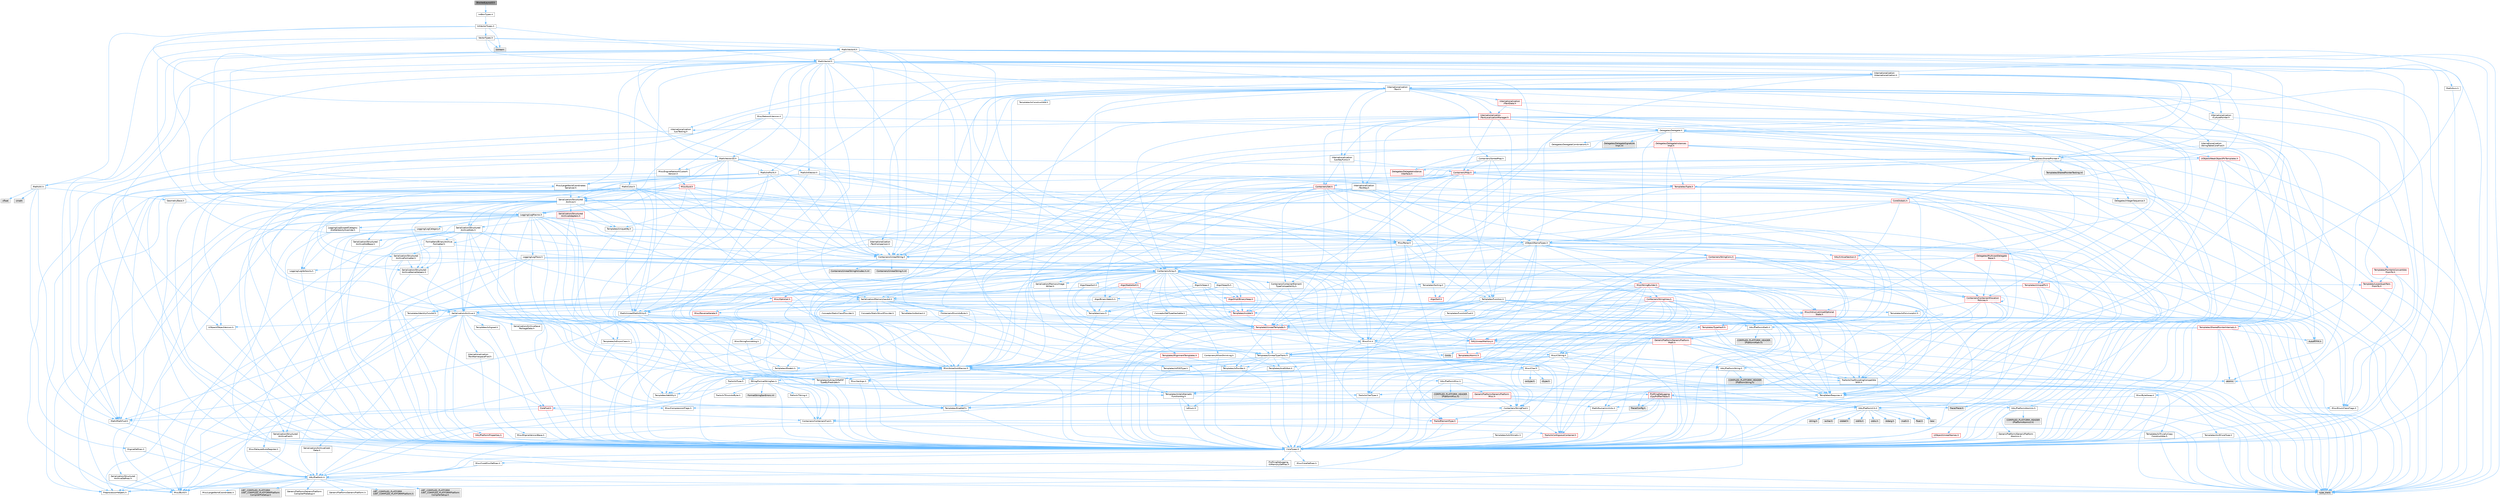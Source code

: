 digraph "BlockedLayout3.h"
{
 // INTERACTIVE_SVG=YES
 // LATEX_PDF_SIZE
  bgcolor="transparent";
  edge [fontname=Helvetica,fontsize=10,labelfontname=Helvetica,labelfontsize=10];
  node [fontname=Helvetica,fontsize=10,shape=box,height=0.2,width=0.4];
  Node1 [id="Node000001",label="BlockedLayout3.h",height=0.2,width=0.4,color="gray40", fillcolor="grey60", style="filled", fontcolor="black",tooltip=" "];
  Node1 -> Node2 [id="edge1_Node000001_Node000002",color="steelblue1",style="solid",tooltip=" "];
  Node2 [id="Node000002",label="IntBoxTypes.h",height=0.2,width=0.4,color="grey40", fillcolor="white", style="filled",URL="$d7/d89/IntBoxTypes_8h.html",tooltip=" "];
  Node2 -> Node3 [id="edge2_Node000002_Node000003",color="steelblue1",style="solid",tooltip=" "];
  Node3 [id="Node000003",label="IntVectorTypes.h",height=0.2,width=0.4,color="grey40", fillcolor="white", style="filled",URL="$df/d4a/IntVectorTypes_8h.html",tooltip=" "];
  Node3 -> Node4 [id="edge3_Node000003_Node000004",color="steelblue1",style="solid",tooltip=" "];
  Node4 [id="Node000004",label="Math/Vector.h",height=0.2,width=0.4,color="grey40", fillcolor="white", style="filled",URL="$d6/dbe/Vector_8h.html",tooltip=" "];
  Node4 -> Node5 [id="edge4_Node000004_Node000005",color="steelblue1",style="solid",tooltip=" "];
  Node5 [id="Node000005",label="CoreTypes.h",height=0.2,width=0.4,color="grey40", fillcolor="white", style="filled",URL="$dc/dec/CoreTypes_8h.html",tooltip=" "];
  Node5 -> Node6 [id="edge5_Node000005_Node000006",color="steelblue1",style="solid",tooltip=" "];
  Node6 [id="Node000006",label="HAL/Platform.h",height=0.2,width=0.4,color="grey40", fillcolor="white", style="filled",URL="$d9/dd0/Platform_8h.html",tooltip=" "];
  Node6 -> Node7 [id="edge6_Node000006_Node000007",color="steelblue1",style="solid",tooltip=" "];
  Node7 [id="Node000007",label="Misc/Build.h",height=0.2,width=0.4,color="grey40", fillcolor="white", style="filled",URL="$d3/dbb/Build_8h.html",tooltip=" "];
  Node6 -> Node8 [id="edge7_Node000006_Node000008",color="steelblue1",style="solid",tooltip=" "];
  Node8 [id="Node000008",label="Misc/LargeWorldCoordinates.h",height=0.2,width=0.4,color="grey40", fillcolor="white", style="filled",URL="$d2/dcb/LargeWorldCoordinates_8h.html",tooltip=" "];
  Node6 -> Node9 [id="edge8_Node000006_Node000009",color="steelblue1",style="solid",tooltip=" "];
  Node9 [id="Node000009",label="type_traits",height=0.2,width=0.4,color="grey60", fillcolor="#E0E0E0", style="filled",tooltip=" "];
  Node6 -> Node10 [id="edge9_Node000006_Node000010",color="steelblue1",style="solid",tooltip=" "];
  Node10 [id="Node000010",label="PreprocessorHelpers.h",height=0.2,width=0.4,color="grey40", fillcolor="white", style="filled",URL="$db/ddb/PreprocessorHelpers_8h.html",tooltip=" "];
  Node6 -> Node11 [id="edge10_Node000006_Node000011",color="steelblue1",style="solid",tooltip=" "];
  Node11 [id="Node000011",label="UBT_COMPILED_PLATFORM\l/UBT_COMPILED_PLATFORMPlatform\lCompilerPreSetup.h",height=0.2,width=0.4,color="grey60", fillcolor="#E0E0E0", style="filled",tooltip=" "];
  Node6 -> Node12 [id="edge11_Node000006_Node000012",color="steelblue1",style="solid",tooltip=" "];
  Node12 [id="Node000012",label="GenericPlatform/GenericPlatform\lCompilerPreSetup.h",height=0.2,width=0.4,color="grey40", fillcolor="white", style="filled",URL="$d9/dc8/GenericPlatformCompilerPreSetup_8h.html",tooltip=" "];
  Node6 -> Node13 [id="edge12_Node000006_Node000013",color="steelblue1",style="solid",tooltip=" "];
  Node13 [id="Node000013",label="GenericPlatform/GenericPlatform.h",height=0.2,width=0.4,color="grey40", fillcolor="white", style="filled",URL="$d6/d84/GenericPlatform_8h.html",tooltip=" "];
  Node6 -> Node14 [id="edge13_Node000006_Node000014",color="steelblue1",style="solid",tooltip=" "];
  Node14 [id="Node000014",label="UBT_COMPILED_PLATFORM\l/UBT_COMPILED_PLATFORMPlatform.h",height=0.2,width=0.4,color="grey60", fillcolor="#E0E0E0", style="filled",tooltip=" "];
  Node6 -> Node15 [id="edge14_Node000006_Node000015",color="steelblue1",style="solid",tooltip=" "];
  Node15 [id="Node000015",label="UBT_COMPILED_PLATFORM\l/UBT_COMPILED_PLATFORMPlatform\lCompilerSetup.h",height=0.2,width=0.4,color="grey60", fillcolor="#E0E0E0", style="filled",tooltip=" "];
  Node5 -> Node16 [id="edge15_Node000005_Node000016",color="steelblue1",style="solid",tooltip=" "];
  Node16 [id="Node000016",label="ProfilingDebugging\l/UMemoryDefines.h",height=0.2,width=0.4,color="grey40", fillcolor="white", style="filled",URL="$d2/da2/UMemoryDefines_8h.html",tooltip=" "];
  Node5 -> Node17 [id="edge16_Node000005_Node000017",color="steelblue1",style="solid",tooltip=" "];
  Node17 [id="Node000017",label="Misc/CoreMiscDefines.h",height=0.2,width=0.4,color="grey40", fillcolor="white", style="filled",URL="$da/d38/CoreMiscDefines_8h.html",tooltip=" "];
  Node17 -> Node6 [id="edge17_Node000017_Node000006",color="steelblue1",style="solid",tooltip=" "];
  Node17 -> Node10 [id="edge18_Node000017_Node000010",color="steelblue1",style="solid",tooltip=" "];
  Node5 -> Node18 [id="edge19_Node000005_Node000018",color="steelblue1",style="solid",tooltip=" "];
  Node18 [id="Node000018",label="Misc/CoreDefines.h",height=0.2,width=0.4,color="grey40", fillcolor="white", style="filled",URL="$d3/dd2/CoreDefines_8h.html",tooltip=" "];
  Node4 -> Node19 [id="edge20_Node000004_Node000019",color="steelblue1",style="solid",tooltip=" "];
  Node19 [id="Node000019",label="Misc/AssertionMacros.h",height=0.2,width=0.4,color="grey40", fillcolor="white", style="filled",URL="$d0/dfa/AssertionMacros_8h.html",tooltip=" "];
  Node19 -> Node5 [id="edge21_Node000019_Node000005",color="steelblue1",style="solid",tooltip=" "];
  Node19 -> Node6 [id="edge22_Node000019_Node000006",color="steelblue1",style="solid",tooltip=" "];
  Node19 -> Node20 [id="edge23_Node000019_Node000020",color="steelblue1",style="solid",tooltip=" "];
  Node20 [id="Node000020",label="HAL/PlatformMisc.h",height=0.2,width=0.4,color="grey40", fillcolor="white", style="filled",URL="$d0/df5/PlatformMisc_8h.html",tooltip=" "];
  Node20 -> Node5 [id="edge24_Node000020_Node000005",color="steelblue1",style="solid",tooltip=" "];
  Node20 -> Node21 [id="edge25_Node000020_Node000021",color="steelblue1",style="solid",tooltip=" "];
  Node21 [id="Node000021",label="GenericPlatform/GenericPlatform\lMisc.h",height=0.2,width=0.4,color="red", fillcolor="#FFF0F0", style="filled",URL="$db/d9a/GenericPlatformMisc_8h.html",tooltip=" "];
  Node21 -> Node22 [id="edge26_Node000021_Node000022",color="steelblue1",style="solid",tooltip=" "];
  Node22 [id="Node000022",label="Containers/StringFwd.h",height=0.2,width=0.4,color="grey40", fillcolor="white", style="filled",URL="$df/d37/StringFwd_8h.html",tooltip=" "];
  Node22 -> Node5 [id="edge27_Node000022_Node000005",color="steelblue1",style="solid",tooltip=" "];
  Node22 -> Node23 [id="edge28_Node000022_Node000023",color="steelblue1",style="solid",tooltip=" "];
  Node23 [id="Node000023",label="Traits/ElementType.h",height=0.2,width=0.4,color="red", fillcolor="#FFF0F0", style="filled",URL="$d5/d4f/ElementType_8h.html",tooltip=" "];
  Node23 -> Node6 [id="edge29_Node000023_Node000006",color="steelblue1",style="solid",tooltip=" "];
  Node23 -> Node9 [id="edge30_Node000023_Node000009",color="steelblue1",style="solid",tooltip=" "];
  Node22 -> Node25 [id="edge31_Node000022_Node000025",color="steelblue1",style="solid",tooltip=" "];
  Node25 [id="Node000025",label="Traits/IsContiguousContainer.h",height=0.2,width=0.4,color="red", fillcolor="#FFF0F0", style="filled",URL="$d5/d3c/IsContiguousContainer_8h.html",tooltip=" "];
  Node25 -> Node5 [id="edge32_Node000025_Node000005",color="steelblue1",style="solid",tooltip=" "];
  Node21 -> Node27 [id="edge33_Node000021_Node000027",color="steelblue1",style="solid",tooltip=" "];
  Node27 [id="Node000027",label="CoreFwd.h",height=0.2,width=0.4,color="red", fillcolor="#FFF0F0", style="filled",URL="$d1/d1e/CoreFwd_8h.html",tooltip=" "];
  Node27 -> Node5 [id="edge34_Node000027_Node000005",color="steelblue1",style="solid",tooltip=" "];
  Node27 -> Node28 [id="edge35_Node000027_Node000028",color="steelblue1",style="solid",tooltip=" "];
  Node28 [id="Node000028",label="Containers/ContainersFwd.h",height=0.2,width=0.4,color="grey40", fillcolor="white", style="filled",URL="$d4/d0a/ContainersFwd_8h.html",tooltip=" "];
  Node28 -> Node6 [id="edge36_Node000028_Node000006",color="steelblue1",style="solid",tooltip=" "];
  Node28 -> Node5 [id="edge37_Node000028_Node000005",color="steelblue1",style="solid",tooltip=" "];
  Node28 -> Node25 [id="edge38_Node000028_Node000025",color="steelblue1",style="solid",tooltip=" "];
  Node27 -> Node29 [id="edge39_Node000027_Node000029",color="steelblue1",style="solid",tooltip=" "];
  Node29 [id="Node000029",label="Math/MathFwd.h",height=0.2,width=0.4,color="grey40", fillcolor="white", style="filled",URL="$d2/d10/MathFwd_8h.html",tooltip=" "];
  Node29 -> Node6 [id="edge40_Node000029_Node000006",color="steelblue1",style="solid",tooltip=" "];
  Node21 -> Node5 [id="edge41_Node000021_Node000005",color="steelblue1",style="solid",tooltip=" "];
  Node21 -> Node32 [id="edge42_Node000021_Node000032",color="steelblue1",style="solid",tooltip=" "];
  Node32 [id="Node000032",label="HAL/PlatformCrt.h",height=0.2,width=0.4,color="grey40", fillcolor="white", style="filled",URL="$d8/d75/PlatformCrt_8h.html",tooltip=" "];
  Node32 -> Node33 [id="edge43_Node000032_Node000033",color="steelblue1",style="solid",tooltip=" "];
  Node33 [id="Node000033",label="new",height=0.2,width=0.4,color="grey60", fillcolor="#E0E0E0", style="filled",tooltip=" "];
  Node32 -> Node34 [id="edge44_Node000032_Node000034",color="steelblue1",style="solid",tooltip=" "];
  Node34 [id="Node000034",label="wchar.h",height=0.2,width=0.4,color="grey60", fillcolor="#E0E0E0", style="filled",tooltip=" "];
  Node32 -> Node35 [id="edge45_Node000032_Node000035",color="steelblue1",style="solid",tooltip=" "];
  Node35 [id="Node000035",label="stddef.h",height=0.2,width=0.4,color="grey60", fillcolor="#E0E0E0", style="filled",tooltip=" "];
  Node32 -> Node36 [id="edge46_Node000032_Node000036",color="steelblue1",style="solid",tooltip=" "];
  Node36 [id="Node000036",label="stdlib.h",height=0.2,width=0.4,color="grey60", fillcolor="#E0E0E0", style="filled",tooltip=" "];
  Node32 -> Node37 [id="edge47_Node000032_Node000037",color="steelblue1",style="solid",tooltip=" "];
  Node37 [id="Node000037",label="stdio.h",height=0.2,width=0.4,color="grey60", fillcolor="#E0E0E0", style="filled",tooltip=" "];
  Node32 -> Node38 [id="edge48_Node000032_Node000038",color="steelblue1",style="solid",tooltip=" "];
  Node38 [id="Node000038",label="stdarg.h",height=0.2,width=0.4,color="grey60", fillcolor="#E0E0E0", style="filled",tooltip=" "];
  Node32 -> Node39 [id="edge49_Node000032_Node000039",color="steelblue1",style="solid",tooltip=" "];
  Node39 [id="Node000039",label="math.h",height=0.2,width=0.4,color="grey60", fillcolor="#E0E0E0", style="filled",tooltip=" "];
  Node32 -> Node40 [id="edge50_Node000032_Node000040",color="steelblue1",style="solid",tooltip=" "];
  Node40 [id="Node000040",label="float.h",height=0.2,width=0.4,color="grey60", fillcolor="#E0E0E0", style="filled",tooltip=" "];
  Node32 -> Node41 [id="edge51_Node000032_Node000041",color="steelblue1",style="solid",tooltip=" "];
  Node41 [id="Node000041",label="string.h",height=0.2,width=0.4,color="grey60", fillcolor="#E0E0E0", style="filled",tooltip=" "];
  Node21 -> Node42 [id="edge52_Node000021_Node000042",color="steelblue1",style="solid",tooltip=" "];
  Node42 [id="Node000042",label="Math/NumericLimits.h",height=0.2,width=0.4,color="grey40", fillcolor="white", style="filled",URL="$df/d1b/NumericLimits_8h.html",tooltip=" "];
  Node42 -> Node5 [id="edge53_Node000042_Node000005",color="steelblue1",style="solid",tooltip=" "];
  Node21 -> Node43 [id="edge54_Node000021_Node000043",color="steelblue1",style="solid",tooltip=" "];
  Node43 [id="Node000043",label="Misc/CompressionFlags.h",height=0.2,width=0.4,color="grey40", fillcolor="white", style="filled",URL="$d9/d76/CompressionFlags_8h.html",tooltip=" "];
  Node21 -> Node44 [id="edge55_Node000021_Node000044",color="steelblue1",style="solid",tooltip=" "];
  Node44 [id="Node000044",label="Misc/EnumClassFlags.h",height=0.2,width=0.4,color="grey40", fillcolor="white", style="filled",URL="$d8/de7/EnumClassFlags_8h.html",tooltip=" "];
  Node20 -> Node47 [id="edge56_Node000020_Node000047",color="steelblue1",style="solid",tooltip=" "];
  Node47 [id="Node000047",label="COMPILED_PLATFORM_HEADER\l(PlatformMisc.h)",height=0.2,width=0.4,color="grey60", fillcolor="#E0E0E0", style="filled",tooltip=" "];
  Node20 -> Node48 [id="edge57_Node000020_Node000048",color="steelblue1",style="solid",tooltip=" "];
  Node48 [id="Node000048",label="ProfilingDebugging\l/CpuProfilerTrace.h",height=0.2,width=0.4,color="red", fillcolor="#FFF0F0", style="filled",URL="$da/dcb/CpuProfilerTrace_8h.html",tooltip=" "];
  Node48 -> Node5 [id="edge58_Node000048_Node000005",color="steelblue1",style="solid",tooltip=" "];
  Node48 -> Node28 [id="edge59_Node000048_Node000028",color="steelblue1",style="solid",tooltip=" "];
  Node48 -> Node49 [id="edge60_Node000048_Node000049",color="steelblue1",style="solid",tooltip=" "];
  Node49 [id="Node000049",label="HAL/PlatformAtomics.h",height=0.2,width=0.4,color="grey40", fillcolor="white", style="filled",URL="$d3/d36/PlatformAtomics_8h.html",tooltip=" "];
  Node49 -> Node5 [id="edge61_Node000049_Node000005",color="steelblue1",style="solid",tooltip=" "];
  Node49 -> Node50 [id="edge62_Node000049_Node000050",color="steelblue1",style="solid",tooltip=" "];
  Node50 [id="Node000050",label="GenericPlatform/GenericPlatform\lAtomics.h",height=0.2,width=0.4,color="grey40", fillcolor="white", style="filled",URL="$da/d72/GenericPlatformAtomics_8h.html",tooltip=" "];
  Node50 -> Node5 [id="edge63_Node000050_Node000005",color="steelblue1",style="solid",tooltip=" "];
  Node49 -> Node51 [id="edge64_Node000049_Node000051",color="steelblue1",style="solid",tooltip=" "];
  Node51 [id="Node000051",label="COMPILED_PLATFORM_HEADER\l(PlatformAtomics.h)",height=0.2,width=0.4,color="grey60", fillcolor="#E0E0E0", style="filled",tooltip=" "];
  Node48 -> Node10 [id="edge65_Node000048_Node000010",color="steelblue1",style="solid",tooltip=" "];
  Node48 -> Node7 [id="edge66_Node000048_Node000007",color="steelblue1",style="solid",tooltip=" "];
  Node48 -> Node52 [id="edge67_Node000048_Node000052",color="steelblue1",style="solid",tooltip=" "];
  Node52 [id="Node000052",label="Trace/Config.h",height=0.2,width=0.4,color="grey60", fillcolor="#E0E0E0", style="filled",tooltip=" "];
  Node48 -> Node55 [id="edge68_Node000048_Node000055",color="steelblue1",style="solid",tooltip=" "];
  Node55 [id="Node000055",label="Trace/Trace.h",height=0.2,width=0.4,color="grey60", fillcolor="#E0E0E0", style="filled",tooltip=" "];
  Node19 -> Node10 [id="edge69_Node000019_Node000010",color="steelblue1",style="solid",tooltip=" "];
  Node19 -> Node56 [id="edge70_Node000019_Node000056",color="steelblue1",style="solid",tooltip=" "];
  Node56 [id="Node000056",label="Templates/EnableIf.h",height=0.2,width=0.4,color="grey40", fillcolor="white", style="filled",URL="$d7/d60/EnableIf_8h.html",tooltip=" "];
  Node56 -> Node5 [id="edge71_Node000056_Node000005",color="steelblue1",style="solid",tooltip=" "];
  Node19 -> Node57 [id="edge72_Node000019_Node000057",color="steelblue1",style="solid",tooltip=" "];
  Node57 [id="Node000057",label="Templates/IsArrayOrRefOf\lTypeByPredicate.h",height=0.2,width=0.4,color="grey40", fillcolor="white", style="filled",URL="$d6/da1/IsArrayOrRefOfTypeByPredicate_8h.html",tooltip=" "];
  Node57 -> Node5 [id="edge73_Node000057_Node000005",color="steelblue1",style="solid",tooltip=" "];
  Node19 -> Node58 [id="edge74_Node000019_Node000058",color="steelblue1",style="solid",tooltip=" "];
  Node58 [id="Node000058",label="Templates/IsValidVariadic\lFunctionArg.h",height=0.2,width=0.4,color="grey40", fillcolor="white", style="filled",URL="$d0/dc8/IsValidVariadicFunctionArg_8h.html",tooltip=" "];
  Node58 -> Node5 [id="edge75_Node000058_Node000005",color="steelblue1",style="solid",tooltip=" "];
  Node58 -> Node59 [id="edge76_Node000058_Node000059",color="steelblue1",style="solid",tooltip=" "];
  Node59 [id="Node000059",label="IsEnum.h",height=0.2,width=0.4,color="grey40", fillcolor="white", style="filled",URL="$d4/de5/IsEnum_8h.html",tooltip=" "];
  Node58 -> Node9 [id="edge77_Node000058_Node000009",color="steelblue1",style="solid",tooltip=" "];
  Node19 -> Node60 [id="edge78_Node000019_Node000060",color="steelblue1",style="solid",tooltip=" "];
  Node60 [id="Node000060",label="Traits/IsCharEncodingCompatible\lWith.h",height=0.2,width=0.4,color="grey40", fillcolor="white", style="filled",URL="$df/dd1/IsCharEncodingCompatibleWith_8h.html",tooltip=" "];
  Node60 -> Node9 [id="edge79_Node000060_Node000009",color="steelblue1",style="solid",tooltip=" "];
  Node60 -> Node61 [id="edge80_Node000060_Node000061",color="steelblue1",style="solid",tooltip=" "];
  Node61 [id="Node000061",label="Traits/IsCharType.h",height=0.2,width=0.4,color="grey40", fillcolor="white", style="filled",URL="$db/d51/IsCharType_8h.html",tooltip=" "];
  Node61 -> Node5 [id="edge81_Node000061_Node000005",color="steelblue1",style="solid",tooltip=" "];
  Node19 -> Node62 [id="edge82_Node000019_Node000062",color="steelblue1",style="solid",tooltip=" "];
  Node62 [id="Node000062",label="Misc/VarArgs.h",height=0.2,width=0.4,color="grey40", fillcolor="white", style="filled",URL="$d5/d6f/VarArgs_8h.html",tooltip=" "];
  Node62 -> Node5 [id="edge83_Node000062_Node000005",color="steelblue1",style="solid",tooltip=" "];
  Node19 -> Node63 [id="edge84_Node000019_Node000063",color="steelblue1",style="solid",tooltip=" "];
  Node63 [id="Node000063",label="String/FormatStringSan.h",height=0.2,width=0.4,color="grey40", fillcolor="white", style="filled",URL="$d3/d8b/FormatStringSan_8h.html",tooltip=" "];
  Node63 -> Node9 [id="edge85_Node000063_Node000009",color="steelblue1",style="solid",tooltip=" "];
  Node63 -> Node5 [id="edge86_Node000063_Node000005",color="steelblue1",style="solid",tooltip=" "];
  Node63 -> Node64 [id="edge87_Node000063_Node000064",color="steelblue1",style="solid",tooltip=" "];
  Node64 [id="Node000064",label="Templates/Requires.h",height=0.2,width=0.4,color="grey40", fillcolor="white", style="filled",URL="$dc/d96/Requires_8h.html",tooltip=" "];
  Node64 -> Node56 [id="edge88_Node000064_Node000056",color="steelblue1",style="solid",tooltip=" "];
  Node64 -> Node9 [id="edge89_Node000064_Node000009",color="steelblue1",style="solid",tooltip=" "];
  Node63 -> Node65 [id="edge90_Node000063_Node000065",color="steelblue1",style="solid",tooltip=" "];
  Node65 [id="Node000065",label="Templates/Identity.h",height=0.2,width=0.4,color="grey40", fillcolor="white", style="filled",URL="$d0/dd5/Identity_8h.html",tooltip=" "];
  Node63 -> Node58 [id="edge91_Node000063_Node000058",color="steelblue1",style="solid",tooltip=" "];
  Node63 -> Node61 [id="edge92_Node000063_Node000061",color="steelblue1",style="solid",tooltip=" "];
  Node63 -> Node66 [id="edge93_Node000063_Node000066",color="steelblue1",style="solid",tooltip=" "];
  Node66 [id="Node000066",label="Traits/IsTEnumAsByte.h",height=0.2,width=0.4,color="grey40", fillcolor="white", style="filled",URL="$d1/de6/IsTEnumAsByte_8h.html",tooltip=" "];
  Node63 -> Node67 [id="edge94_Node000063_Node000067",color="steelblue1",style="solid",tooltip=" "];
  Node67 [id="Node000067",label="Traits/IsTString.h",height=0.2,width=0.4,color="grey40", fillcolor="white", style="filled",URL="$d0/df8/IsTString_8h.html",tooltip=" "];
  Node67 -> Node28 [id="edge95_Node000067_Node000028",color="steelblue1",style="solid",tooltip=" "];
  Node63 -> Node28 [id="edge96_Node000063_Node000028",color="steelblue1",style="solid",tooltip=" "];
  Node63 -> Node68 [id="edge97_Node000063_Node000068",color="steelblue1",style="solid",tooltip=" "];
  Node68 [id="Node000068",label="FormatStringSanErrors.inl",height=0.2,width=0.4,color="grey60", fillcolor="#E0E0E0", style="filled",tooltip=" "];
  Node19 -> Node69 [id="edge98_Node000019_Node000069",color="steelblue1",style="solid",tooltip=" "];
  Node69 [id="Node000069",label="atomic",height=0.2,width=0.4,color="grey60", fillcolor="#E0E0E0", style="filled",tooltip=" "];
  Node4 -> Node29 [id="edge99_Node000004_Node000029",color="steelblue1",style="solid",tooltip=" "];
  Node4 -> Node42 [id="edge100_Node000004_Node000042",color="steelblue1",style="solid",tooltip=" "];
  Node4 -> Node70 [id="edge101_Node000004_Node000070",color="steelblue1",style="solid",tooltip=" "];
  Node70 [id="Node000070",label="Misc/Crc.h",height=0.2,width=0.4,color="grey40", fillcolor="white", style="filled",URL="$d4/dd2/Crc_8h.html",tooltip=" "];
  Node70 -> Node5 [id="edge102_Node000070_Node000005",color="steelblue1",style="solid",tooltip=" "];
  Node70 -> Node71 [id="edge103_Node000070_Node000071",color="steelblue1",style="solid",tooltip=" "];
  Node71 [id="Node000071",label="HAL/PlatformString.h",height=0.2,width=0.4,color="grey40", fillcolor="white", style="filled",URL="$db/db5/PlatformString_8h.html",tooltip=" "];
  Node71 -> Node5 [id="edge104_Node000071_Node000005",color="steelblue1",style="solid",tooltip=" "];
  Node71 -> Node72 [id="edge105_Node000071_Node000072",color="steelblue1",style="solid",tooltip=" "];
  Node72 [id="Node000072",label="COMPILED_PLATFORM_HEADER\l(PlatformString.h)",height=0.2,width=0.4,color="grey60", fillcolor="#E0E0E0", style="filled",tooltip=" "];
  Node70 -> Node19 [id="edge106_Node000070_Node000019",color="steelblue1",style="solid",tooltip=" "];
  Node70 -> Node73 [id="edge107_Node000070_Node000073",color="steelblue1",style="solid",tooltip=" "];
  Node73 [id="Node000073",label="Misc/CString.h",height=0.2,width=0.4,color="grey40", fillcolor="white", style="filled",URL="$d2/d49/CString_8h.html",tooltip=" "];
  Node73 -> Node5 [id="edge108_Node000073_Node000005",color="steelblue1",style="solid",tooltip=" "];
  Node73 -> Node32 [id="edge109_Node000073_Node000032",color="steelblue1",style="solid",tooltip=" "];
  Node73 -> Node71 [id="edge110_Node000073_Node000071",color="steelblue1",style="solid",tooltip=" "];
  Node73 -> Node19 [id="edge111_Node000073_Node000019",color="steelblue1",style="solid",tooltip=" "];
  Node73 -> Node74 [id="edge112_Node000073_Node000074",color="steelblue1",style="solid",tooltip=" "];
  Node74 [id="Node000074",label="Misc/Char.h",height=0.2,width=0.4,color="grey40", fillcolor="white", style="filled",URL="$d0/d58/Char_8h.html",tooltip=" "];
  Node74 -> Node5 [id="edge113_Node000074_Node000005",color="steelblue1",style="solid",tooltip=" "];
  Node74 -> Node75 [id="edge114_Node000074_Node000075",color="steelblue1",style="solid",tooltip=" "];
  Node75 [id="Node000075",label="Traits/IntType.h",height=0.2,width=0.4,color="grey40", fillcolor="white", style="filled",URL="$d7/deb/IntType_8h.html",tooltip=" "];
  Node75 -> Node6 [id="edge115_Node000075_Node000006",color="steelblue1",style="solid",tooltip=" "];
  Node74 -> Node76 [id="edge116_Node000074_Node000076",color="steelblue1",style="solid",tooltip=" "];
  Node76 [id="Node000076",label="ctype.h",height=0.2,width=0.4,color="grey60", fillcolor="#E0E0E0", style="filled",tooltip=" "];
  Node74 -> Node77 [id="edge117_Node000074_Node000077",color="steelblue1",style="solid",tooltip=" "];
  Node77 [id="Node000077",label="wctype.h",height=0.2,width=0.4,color="grey60", fillcolor="#E0E0E0", style="filled",tooltip=" "];
  Node74 -> Node9 [id="edge118_Node000074_Node000009",color="steelblue1",style="solid",tooltip=" "];
  Node73 -> Node62 [id="edge119_Node000073_Node000062",color="steelblue1",style="solid",tooltip=" "];
  Node73 -> Node57 [id="edge120_Node000073_Node000057",color="steelblue1",style="solid",tooltip=" "];
  Node73 -> Node58 [id="edge121_Node000073_Node000058",color="steelblue1",style="solid",tooltip=" "];
  Node73 -> Node60 [id="edge122_Node000073_Node000060",color="steelblue1",style="solid",tooltip=" "];
  Node70 -> Node74 [id="edge123_Node000070_Node000074",color="steelblue1",style="solid",tooltip=" "];
  Node70 -> Node78 [id="edge124_Node000070_Node000078",color="steelblue1",style="solid",tooltip=" "];
  Node78 [id="Node000078",label="Templates/UnrealTypeTraits.h",height=0.2,width=0.4,color="grey40", fillcolor="white", style="filled",URL="$d2/d2d/UnrealTypeTraits_8h.html",tooltip=" "];
  Node78 -> Node5 [id="edge125_Node000078_Node000005",color="steelblue1",style="solid",tooltip=" "];
  Node78 -> Node79 [id="edge126_Node000078_Node000079",color="steelblue1",style="solid",tooltip=" "];
  Node79 [id="Node000079",label="Templates/IsPointer.h",height=0.2,width=0.4,color="grey40", fillcolor="white", style="filled",URL="$d7/d05/IsPointer_8h.html",tooltip=" "];
  Node79 -> Node5 [id="edge127_Node000079_Node000005",color="steelblue1",style="solid",tooltip=" "];
  Node78 -> Node19 [id="edge128_Node000078_Node000019",color="steelblue1",style="solid",tooltip=" "];
  Node78 -> Node80 [id="edge129_Node000078_Node000080",color="steelblue1",style="solid",tooltip=" "];
  Node80 [id="Node000080",label="Templates/AndOrNot.h",height=0.2,width=0.4,color="grey40", fillcolor="white", style="filled",URL="$db/d0a/AndOrNot_8h.html",tooltip=" "];
  Node80 -> Node5 [id="edge130_Node000080_Node000005",color="steelblue1",style="solid",tooltip=" "];
  Node78 -> Node56 [id="edge131_Node000078_Node000056",color="steelblue1",style="solid",tooltip=" "];
  Node78 -> Node81 [id="edge132_Node000078_Node000081",color="steelblue1",style="solid",tooltip=" "];
  Node81 [id="Node000081",label="Templates/IsArithmetic.h",height=0.2,width=0.4,color="grey40", fillcolor="white", style="filled",URL="$d2/d5d/IsArithmetic_8h.html",tooltip=" "];
  Node81 -> Node5 [id="edge133_Node000081_Node000005",color="steelblue1",style="solid",tooltip=" "];
  Node78 -> Node59 [id="edge134_Node000078_Node000059",color="steelblue1",style="solid",tooltip=" "];
  Node78 -> Node82 [id="edge135_Node000078_Node000082",color="steelblue1",style="solid",tooltip=" "];
  Node82 [id="Node000082",label="Templates/Models.h",height=0.2,width=0.4,color="grey40", fillcolor="white", style="filled",URL="$d3/d0c/Models_8h.html",tooltip=" "];
  Node82 -> Node65 [id="edge136_Node000082_Node000065",color="steelblue1",style="solid",tooltip=" "];
  Node78 -> Node83 [id="edge137_Node000078_Node000083",color="steelblue1",style="solid",tooltip=" "];
  Node83 [id="Node000083",label="Templates/IsPODType.h",height=0.2,width=0.4,color="grey40", fillcolor="white", style="filled",URL="$d7/db1/IsPODType_8h.html",tooltip=" "];
  Node83 -> Node5 [id="edge138_Node000083_Node000005",color="steelblue1",style="solid",tooltip=" "];
  Node78 -> Node84 [id="edge139_Node000078_Node000084",color="steelblue1",style="solid",tooltip=" "];
  Node84 [id="Node000084",label="Templates/IsUECoreType.h",height=0.2,width=0.4,color="grey40", fillcolor="white", style="filled",URL="$d1/db8/IsUECoreType_8h.html",tooltip=" "];
  Node84 -> Node5 [id="edge140_Node000084_Node000005",color="steelblue1",style="solid",tooltip=" "];
  Node84 -> Node9 [id="edge141_Node000084_Node000009",color="steelblue1",style="solid",tooltip=" "];
  Node78 -> Node85 [id="edge142_Node000078_Node000085",color="steelblue1",style="solid",tooltip=" "];
  Node85 [id="Node000085",label="Templates/IsTriviallyCopy\lConstructible.h",height=0.2,width=0.4,color="grey40", fillcolor="white", style="filled",URL="$d3/d78/IsTriviallyCopyConstructible_8h.html",tooltip=" "];
  Node85 -> Node5 [id="edge143_Node000085_Node000005",color="steelblue1",style="solid",tooltip=" "];
  Node85 -> Node9 [id="edge144_Node000085_Node000009",color="steelblue1",style="solid",tooltip=" "];
  Node70 -> Node61 [id="edge145_Node000070_Node000061",color="steelblue1",style="solid",tooltip=" "];
  Node4 -> Node86 [id="edge146_Node000004_Node000086",color="steelblue1",style="solid",tooltip=" "];
  Node86 [id="Node000086",label="Math/UnrealMathUtility.h",height=0.2,width=0.4,color="grey40", fillcolor="white", style="filled",URL="$db/db8/UnrealMathUtility_8h.html",tooltip=" "];
  Node86 -> Node5 [id="edge147_Node000086_Node000005",color="steelblue1",style="solid",tooltip=" "];
  Node86 -> Node19 [id="edge148_Node000086_Node000019",color="steelblue1",style="solid",tooltip=" "];
  Node86 -> Node87 [id="edge149_Node000086_Node000087",color="steelblue1",style="solid",tooltip=" "];
  Node87 [id="Node000087",label="HAL/PlatformMath.h",height=0.2,width=0.4,color="grey40", fillcolor="white", style="filled",URL="$dc/d53/PlatformMath_8h.html",tooltip=" "];
  Node87 -> Node5 [id="edge150_Node000087_Node000005",color="steelblue1",style="solid",tooltip=" "];
  Node87 -> Node88 [id="edge151_Node000087_Node000088",color="steelblue1",style="solid",tooltip=" "];
  Node88 [id="Node000088",label="GenericPlatform/GenericPlatform\lMath.h",height=0.2,width=0.4,color="red", fillcolor="#FFF0F0", style="filled",URL="$d5/d79/GenericPlatformMath_8h.html",tooltip=" "];
  Node88 -> Node5 [id="edge152_Node000088_Node000005",color="steelblue1",style="solid",tooltip=" "];
  Node88 -> Node28 [id="edge153_Node000088_Node000028",color="steelblue1",style="solid",tooltip=" "];
  Node88 -> Node32 [id="edge154_Node000088_Node000032",color="steelblue1",style="solid",tooltip=" "];
  Node88 -> Node80 [id="edge155_Node000088_Node000080",color="steelblue1",style="solid",tooltip=" "];
  Node88 -> Node78 [id="edge156_Node000088_Node000078",color="steelblue1",style="solid",tooltip=" "];
  Node88 -> Node64 [id="edge157_Node000088_Node000064",color="steelblue1",style="solid",tooltip=" "];
  Node88 -> Node96 [id="edge158_Node000088_Node000096",color="steelblue1",style="solid",tooltip=" "];
  Node96 [id="Node000096",label="limits",height=0.2,width=0.4,color="grey60", fillcolor="#E0E0E0", style="filled",tooltip=" "];
  Node88 -> Node9 [id="edge159_Node000088_Node000009",color="steelblue1",style="solid",tooltip=" "];
  Node87 -> Node97 [id="edge160_Node000087_Node000097",color="steelblue1",style="solid",tooltip=" "];
  Node97 [id="Node000097",label="COMPILED_PLATFORM_HEADER\l(PlatformMath.h)",height=0.2,width=0.4,color="grey60", fillcolor="#E0E0E0", style="filled",tooltip=" "];
  Node86 -> Node29 [id="edge161_Node000086_Node000029",color="steelblue1",style="solid",tooltip=" "];
  Node86 -> Node65 [id="edge162_Node000086_Node000065",color="steelblue1",style="solid",tooltip=" "];
  Node86 -> Node64 [id="edge163_Node000086_Node000064",color="steelblue1",style="solid",tooltip=" "];
  Node4 -> Node98 [id="edge164_Node000004_Node000098",color="steelblue1",style="solid",tooltip=" "];
  Node98 [id="Node000098",label="Containers/UnrealString.h",height=0.2,width=0.4,color="grey40", fillcolor="white", style="filled",URL="$d5/dba/UnrealString_8h.html",tooltip=" "];
  Node98 -> Node99 [id="edge165_Node000098_Node000099",color="steelblue1",style="solid",tooltip=" "];
  Node99 [id="Node000099",label="Containers/UnrealStringIncludes.h.inl",height=0.2,width=0.4,color="grey60", fillcolor="#E0E0E0", style="filled",tooltip=" "];
  Node98 -> Node100 [id="edge166_Node000098_Node000100",color="steelblue1",style="solid",tooltip=" "];
  Node100 [id="Node000100",label="Containers/UnrealString.h.inl",height=0.2,width=0.4,color="grey60", fillcolor="#E0E0E0", style="filled",tooltip=" "];
  Node98 -> Node101 [id="edge167_Node000098_Node000101",color="steelblue1",style="solid",tooltip=" "];
  Node101 [id="Node000101",label="Misc/StringFormatArg.h",height=0.2,width=0.4,color="grey40", fillcolor="white", style="filled",URL="$d2/d16/StringFormatArg_8h.html",tooltip=" "];
  Node101 -> Node28 [id="edge168_Node000101_Node000028",color="steelblue1",style="solid",tooltip=" "];
  Node4 -> Node102 [id="edge169_Node000004_Node000102",color="steelblue1",style="solid",tooltip=" "];
  Node102 [id="Node000102",label="Misc/Parse.h",height=0.2,width=0.4,color="grey40", fillcolor="white", style="filled",URL="$dc/d71/Parse_8h.html",tooltip=" "];
  Node102 -> Node22 [id="edge170_Node000102_Node000022",color="steelblue1",style="solid",tooltip=" "];
  Node102 -> Node98 [id="edge171_Node000102_Node000098",color="steelblue1",style="solid",tooltip=" "];
  Node102 -> Node5 [id="edge172_Node000102_Node000005",color="steelblue1",style="solid",tooltip=" "];
  Node102 -> Node32 [id="edge173_Node000102_Node000032",color="steelblue1",style="solid",tooltip=" "];
  Node102 -> Node7 [id="edge174_Node000102_Node000007",color="steelblue1",style="solid",tooltip=" "];
  Node102 -> Node44 [id="edge175_Node000102_Node000044",color="steelblue1",style="solid",tooltip=" "];
  Node102 -> Node103 [id="edge176_Node000102_Node000103",color="steelblue1",style="solid",tooltip=" "];
  Node103 [id="Node000103",label="Templates/Function.h",height=0.2,width=0.4,color="grey40", fillcolor="white", style="filled",URL="$df/df5/Function_8h.html",tooltip=" "];
  Node103 -> Node5 [id="edge177_Node000103_Node000005",color="steelblue1",style="solid",tooltip=" "];
  Node103 -> Node19 [id="edge178_Node000103_Node000019",color="steelblue1",style="solid",tooltip=" "];
  Node103 -> Node104 [id="edge179_Node000103_Node000104",color="steelblue1",style="solid",tooltip=" "];
  Node104 [id="Node000104",label="Misc/IntrusiveUnsetOptional\lState.h",height=0.2,width=0.4,color="red", fillcolor="#FFF0F0", style="filled",URL="$d2/d0a/IntrusiveUnsetOptionalState_8h.html",tooltip=" "];
  Node103 -> Node106 [id="edge180_Node000103_Node000106",color="steelblue1",style="solid",tooltip=" "];
  Node106 [id="Node000106",label="HAL/UnrealMemory.h",height=0.2,width=0.4,color="red", fillcolor="#FFF0F0", style="filled",URL="$d9/d96/UnrealMemory_8h.html",tooltip=" "];
  Node106 -> Node5 [id="edge181_Node000106_Node000005",color="steelblue1",style="solid",tooltip=" "];
  Node106 -> Node79 [id="edge182_Node000106_Node000079",color="steelblue1",style="solid",tooltip=" "];
  Node103 -> Node120 [id="edge183_Node000103_Node000120",color="steelblue1",style="solid",tooltip=" "];
  Node120 [id="Node000120",label="Templates/FunctionFwd.h",height=0.2,width=0.4,color="grey40", fillcolor="white", style="filled",URL="$d6/d54/FunctionFwd_8h.html",tooltip=" "];
  Node103 -> Node78 [id="edge184_Node000103_Node000078",color="steelblue1",style="solid",tooltip=" "];
  Node103 -> Node121 [id="edge185_Node000103_Node000121",color="steelblue1",style="solid",tooltip=" "];
  Node121 [id="Node000121",label="Templates/Invoke.h",height=0.2,width=0.4,color="red", fillcolor="#FFF0F0", style="filled",URL="$d7/deb/Invoke_8h.html",tooltip=" "];
  Node121 -> Node5 [id="edge186_Node000121_Node000005",color="steelblue1",style="solid",tooltip=" "];
  Node121 -> Node123 [id="edge187_Node000121_Node000123",color="steelblue1",style="solid",tooltip=" "];
  Node123 [id="Node000123",label="Templates/UnrealTemplate.h",height=0.2,width=0.4,color="red", fillcolor="#FFF0F0", style="filled",URL="$d4/d24/UnrealTemplate_8h.html",tooltip=" "];
  Node123 -> Node5 [id="edge188_Node000123_Node000005",color="steelblue1",style="solid",tooltip=" "];
  Node123 -> Node79 [id="edge189_Node000123_Node000079",color="steelblue1",style="solid",tooltip=" "];
  Node123 -> Node106 [id="edge190_Node000123_Node000106",color="steelblue1",style="solid",tooltip=" "];
  Node123 -> Node78 [id="edge191_Node000123_Node000078",color="steelblue1",style="solid",tooltip=" "];
  Node123 -> Node64 [id="edge192_Node000123_Node000064",color="steelblue1",style="solid",tooltip=" "];
  Node123 -> Node65 [id="edge193_Node000123_Node000065",color="steelblue1",style="solid",tooltip=" "];
  Node123 -> Node25 [id="edge194_Node000123_Node000025",color="steelblue1",style="solid",tooltip=" "];
  Node123 -> Node9 [id="edge195_Node000123_Node000009",color="steelblue1",style="solid",tooltip=" "];
  Node121 -> Node9 [id="edge196_Node000121_Node000009",color="steelblue1",style="solid",tooltip=" "];
  Node103 -> Node123 [id="edge197_Node000103_Node000123",color="steelblue1",style="solid",tooltip=" "];
  Node103 -> Node64 [id="edge198_Node000103_Node000064",color="steelblue1",style="solid",tooltip=" "];
  Node103 -> Node86 [id="edge199_Node000103_Node000086",color="steelblue1",style="solid",tooltip=" "];
  Node103 -> Node33 [id="edge200_Node000103_Node000033",color="steelblue1",style="solid",tooltip=" "];
  Node103 -> Node9 [id="edge201_Node000103_Node000009",color="steelblue1",style="solid",tooltip=" "];
  Node4 -> Node127 [id="edge202_Node000004_Node000127",color="steelblue1",style="solid",tooltip=" "];
  Node127 [id="Node000127",label="Misc/LargeWorldCoordinates\lSerializer.h",height=0.2,width=0.4,color="grey40", fillcolor="white", style="filled",URL="$d7/df9/LargeWorldCoordinatesSerializer_8h.html",tooltip=" "];
  Node127 -> Node128 [id="edge203_Node000127_Node000128",color="steelblue1",style="solid",tooltip=" "];
  Node128 [id="Node000128",label="UObject/NameTypes.h",height=0.2,width=0.4,color="grey40", fillcolor="white", style="filled",URL="$d6/d35/NameTypes_8h.html",tooltip=" "];
  Node128 -> Node5 [id="edge204_Node000128_Node000005",color="steelblue1",style="solid",tooltip=" "];
  Node128 -> Node19 [id="edge205_Node000128_Node000019",color="steelblue1",style="solid",tooltip=" "];
  Node128 -> Node106 [id="edge206_Node000128_Node000106",color="steelblue1",style="solid",tooltip=" "];
  Node128 -> Node78 [id="edge207_Node000128_Node000078",color="steelblue1",style="solid",tooltip=" "];
  Node128 -> Node123 [id="edge208_Node000128_Node000123",color="steelblue1",style="solid",tooltip=" "];
  Node128 -> Node98 [id="edge209_Node000128_Node000098",color="steelblue1",style="solid",tooltip=" "];
  Node128 -> Node129 [id="edge210_Node000128_Node000129",color="steelblue1",style="solid",tooltip=" "];
  Node129 [id="Node000129",label="HAL/CriticalSection.h",height=0.2,width=0.4,color="red", fillcolor="#FFF0F0", style="filled",URL="$d6/d90/CriticalSection_8h.html",tooltip=" "];
  Node128 -> Node132 [id="edge211_Node000128_Node000132",color="steelblue1",style="solid",tooltip=" "];
  Node132 [id="Node000132",label="Containers/StringConv.h",height=0.2,width=0.4,color="red", fillcolor="#FFF0F0", style="filled",URL="$d3/ddf/StringConv_8h.html",tooltip=" "];
  Node132 -> Node5 [id="edge212_Node000132_Node000005",color="steelblue1",style="solid",tooltip=" "];
  Node132 -> Node19 [id="edge213_Node000132_Node000019",color="steelblue1",style="solid",tooltip=" "];
  Node132 -> Node133 [id="edge214_Node000132_Node000133",color="steelblue1",style="solid",tooltip=" "];
  Node133 [id="Node000133",label="Containers/ContainerAllocation\lPolicies.h",height=0.2,width=0.4,color="red", fillcolor="#FFF0F0", style="filled",URL="$d7/dff/ContainerAllocationPolicies_8h.html",tooltip=" "];
  Node133 -> Node5 [id="edge215_Node000133_Node000005",color="steelblue1",style="solid",tooltip=" "];
  Node133 -> Node133 [id="edge216_Node000133_Node000133",color="steelblue1",style="solid",tooltip=" "];
  Node133 -> Node87 [id="edge217_Node000133_Node000087",color="steelblue1",style="solid",tooltip=" "];
  Node133 -> Node106 [id="edge218_Node000133_Node000106",color="steelblue1",style="solid",tooltip=" "];
  Node133 -> Node42 [id="edge219_Node000133_Node000042",color="steelblue1",style="solid",tooltip=" "];
  Node133 -> Node19 [id="edge220_Node000133_Node000019",color="steelblue1",style="solid",tooltip=" "];
  Node133 -> Node135 [id="edge221_Node000133_Node000135",color="steelblue1",style="solid",tooltip=" "];
  Node135 [id="Node000135",label="Templates/IsPolymorphic.h",height=0.2,width=0.4,color="grey40", fillcolor="white", style="filled",URL="$dc/d20/IsPolymorphic_8h.html",tooltip=" "];
  Node133 -> Node9 [id="edge222_Node000133_Node000009",color="steelblue1",style="solid",tooltip=" "];
  Node132 -> Node137 [id="edge223_Node000132_Node000137",color="steelblue1",style="solid",tooltip=" "];
  Node137 [id="Node000137",label="Containers/Array.h",height=0.2,width=0.4,color="grey40", fillcolor="white", style="filled",URL="$df/dd0/Array_8h.html",tooltip=" "];
  Node137 -> Node5 [id="edge224_Node000137_Node000005",color="steelblue1",style="solid",tooltip=" "];
  Node137 -> Node19 [id="edge225_Node000137_Node000019",color="steelblue1",style="solid",tooltip=" "];
  Node137 -> Node104 [id="edge226_Node000137_Node000104",color="steelblue1",style="solid",tooltip=" "];
  Node137 -> Node138 [id="edge227_Node000137_Node000138",color="steelblue1",style="solid",tooltip=" "];
  Node138 [id="Node000138",label="Misc/ReverseIterate.h",height=0.2,width=0.4,color="red", fillcolor="#FFF0F0", style="filled",URL="$db/de3/ReverseIterate_8h.html",tooltip=" "];
  Node138 -> Node6 [id="edge228_Node000138_Node000006",color="steelblue1",style="solid",tooltip=" "];
  Node137 -> Node106 [id="edge229_Node000137_Node000106",color="steelblue1",style="solid",tooltip=" "];
  Node137 -> Node78 [id="edge230_Node000137_Node000078",color="steelblue1",style="solid",tooltip=" "];
  Node137 -> Node123 [id="edge231_Node000137_Node000123",color="steelblue1",style="solid",tooltip=" "];
  Node137 -> Node140 [id="edge232_Node000137_Node000140",color="steelblue1",style="solid",tooltip=" "];
  Node140 [id="Node000140",label="Containers/AllowShrinking.h",height=0.2,width=0.4,color="grey40", fillcolor="white", style="filled",URL="$d7/d1a/AllowShrinking_8h.html",tooltip=" "];
  Node140 -> Node5 [id="edge233_Node000140_Node000005",color="steelblue1",style="solid",tooltip=" "];
  Node137 -> Node133 [id="edge234_Node000137_Node000133",color="steelblue1",style="solid",tooltip=" "];
  Node137 -> Node141 [id="edge235_Node000137_Node000141",color="steelblue1",style="solid",tooltip=" "];
  Node141 [id="Node000141",label="Containers/ContainerElement\lTypeCompatibility.h",height=0.2,width=0.4,color="grey40", fillcolor="white", style="filled",URL="$df/ddf/ContainerElementTypeCompatibility_8h.html",tooltip=" "];
  Node141 -> Node5 [id="edge236_Node000141_Node000005",color="steelblue1",style="solid",tooltip=" "];
  Node141 -> Node78 [id="edge237_Node000141_Node000078",color="steelblue1",style="solid",tooltip=" "];
  Node137 -> Node142 [id="edge238_Node000137_Node000142",color="steelblue1",style="solid",tooltip=" "];
  Node142 [id="Node000142",label="Serialization/Archive.h",height=0.2,width=0.4,color="grey40", fillcolor="white", style="filled",URL="$d7/d3b/Archive_8h.html",tooltip=" "];
  Node142 -> Node27 [id="edge239_Node000142_Node000027",color="steelblue1",style="solid",tooltip=" "];
  Node142 -> Node5 [id="edge240_Node000142_Node000005",color="steelblue1",style="solid",tooltip=" "];
  Node142 -> Node143 [id="edge241_Node000142_Node000143",color="steelblue1",style="solid",tooltip=" "];
  Node143 [id="Node000143",label="HAL/PlatformProperties.h",height=0.2,width=0.4,color="red", fillcolor="#FFF0F0", style="filled",URL="$d9/db0/PlatformProperties_8h.html",tooltip=" "];
  Node143 -> Node5 [id="edge242_Node000143_Node000005",color="steelblue1",style="solid",tooltip=" "];
  Node142 -> Node146 [id="edge243_Node000142_Node000146",color="steelblue1",style="solid",tooltip=" "];
  Node146 [id="Node000146",label="Internationalization\l/TextNamespaceFwd.h",height=0.2,width=0.4,color="grey40", fillcolor="white", style="filled",URL="$d8/d97/TextNamespaceFwd_8h.html",tooltip=" "];
  Node146 -> Node5 [id="edge244_Node000146_Node000005",color="steelblue1",style="solid",tooltip=" "];
  Node142 -> Node29 [id="edge245_Node000142_Node000029",color="steelblue1",style="solid",tooltip=" "];
  Node142 -> Node19 [id="edge246_Node000142_Node000019",color="steelblue1",style="solid",tooltip=" "];
  Node142 -> Node7 [id="edge247_Node000142_Node000007",color="steelblue1",style="solid",tooltip=" "];
  Node142 -> Node43 [id="edge248_Node000142_Node000043",color="steelblue1",style="solid",tooltip=" "];
  Node142 -> Node147 [id="edge249_Node000142_Node000147",color="steelblue1",style="solid",tooltip=" "];
  Node147 [id="Node000147",label="Misc/EngineVersionBase.h",height=0.2,width=0.4,color="grey40", fillcolor="white", style="filled",URL="$d5/d2b/EngineVersionBase_8h.html",tooltip=" "];
  Node147 -> Node5 [id="edge250_Node000147_Node000005",color="steelblue1",style="solid",tooltip=" "];
  Node142 -> Node62 [id="edge251_Node000142_Node000062",color="steelblue1",style="solid",tooltip=" "];
  Node142 -> Node148 [id="edge252_Node000142_Node000148",color="steelblue1",style="solid",tooltip=" "];
  Node148 [id="Node000148",label="Serialization/ArchiveCook\lData.h",height=0.2,width=0.4,color="grey40", fillcolor="white", style="filled",URL="$dc/db6/ArchiveCookData_8h.html",tooltip=" "];
  Node148 -> Node6 [id="edge253_Node000148_Node000006",color="steelblue1",style="solid",tooltip=" "];
  Node142 -> Node149 [id="edge254_Node000142_Node000149",color="steelblue1",style="solid",tooltip=" "];
  Node149 [id="Node000149",label="Serialization/ArchiveSave\lPackageData.h",height=0.2,width=0.4,color="grey40", fillcolor="white", style="filled",URL="$d1/d37/ArchiveSavePackageData_8h.html",tooltip=" "];
  Node142 -> Node56 [id="edge255_Node000142_Node000056",color="steelblue1",style="solid",tooltip=" "];
  Node142 -> Node57 [id="edge256_Node000142_Node000057",color="steelblue1",style="solid",tooltip=" "];
  Node142 -> Node150 [id="edge257_Node000142_Node000150",color="steelblue1",style="solid",tooltip=" "];
  Node150 [id="Node000150",label="Templates/IsEnumClass.h",height=0.2,width=0.4,color="grey40", fillcolor="white", style="filled",URL="$d7/d15/IsEnumClass_8h.html",tooltip=" "];
  Node150 -> Node5 [id="edge258_Node000150_Node000005",color="steelblue1",style="solid",tooltip=" "];
  Node150 -> Node80 [id="edge259_Node000150_Node000080",color="steelblue1",style="solid",tooltip=" "];
  Node142 -> Node93 [id="edge260_Node000142_Node000093",color="steelblue1",style="solid",tooltip=" "];
  Node93 [id="Node000093",label="Templates/IsSigned.h",height=0.2,width=0.4,color="grey40", fillcolor="white", style="filled",URL="$d8/dd8/IsSigned_8h.html",tooltip=" "];
  Node93 -> Node5 [id="edge261_Node000093_Node000005",color="steelblue1",style="solid",tooltip=" "];
  Node142 -> Node58 [id="edge262_Node000142_Node000058",color="steelblue1",style="solid",tooltip=" "];
  Node142 -> Node123 [id="edge263_Node000142_Node000123",color="steelblue1",style="solid",tooltip=" "];
  Node142 -> Node60 [id="edge264_Node000142_Node000060",color="steelblue1",style="solid",tooltip=" "];
  Node142 -> Node151 [id="edge265_Node000142_Node000151",color="steelblue1",style="solid",tooltip=" "];
  Node151 [id="Node000151",label="UObject/ObjectVersion.h",height=0.2,width=0.4,color="grey40", fillcolor="white", style="filled",URL="$da/d63/ObjectVersion_8h.html",tooltip=" "];
  Node151 -> Node5 [id="edge266_Node000151_Node000005",color="steelblue1",style="solid",tooltip=" "];
  Node137 -> Node152 [id="edge267_Node000137_Node000152",color="steelblue1",style="solid",tooltip=" "];
  Node152 [id="Node000152",label="Serialization/MemoryImage\lWriter.h",height=0.2,width=0.4,color="grey40", fillcolor="white", style="filled",URL="$d0/d08/MemoryImageWriter_8h.html",tooltip=" "];
  Node152 -> Node5 [id="edge268_Node000152_Node000005",color="steelblue1",style="solid",tooltip=" "];
  Node152 -> Node153 [id="edge269_Node000152_Node000153",color="steelblue1",style="solid",tooltip=" "];
  Node153 [id="Node000153",label="Serialization/MemoryLayout.h",height=0.2,width=0.4,color="grey40", fillcolor="white", style="filled",URL="$d7/d66/MemoryLayout_8h.html",tooltip=" "];
  Node153 -> Node154 [id="edge270_Node000153_Node000154",color="steelblue1",style="solid",tooltip=" "];
  Node154 [id="Node000154",label="Concepts/StaticClassProvider.h",height=0.2,width=0.4,color="grey40", fillcolor="white", style="filled",URL="$dd/d83/StaticClassProvider_8h.html",tooltip=" "];
  Node153 -> Node155 [id="edge271_Node000153_Node000155",color="steelblue1",style="solid",tooltip=" "];
  Node155 [id="Node000155",label="Concepts/StaticStructProvider.h",height=0.2,width=0.4,color="grey40", fillcolor="white", style="filled",URL="$d5/d77/StaticStructProvider_8h.html",tooltip=" "];
  Node153 -> Node156 [id="edge272_Node000153_Node000156",color="steelblue1",style="solid",tooltip=" "];
  Node156 [id="Node000156",label="Containers/EnumAsByte.h",height=0.2,width=0.4,color="grey40", fillcolor="white", style="filled",URL="$d6/d9a/EnumAsByte_8h.html",tooltip=" "];
  Node156 -> Node5 [id="edge273_Node000156_Node000005",color="steelblue1",style="solid",tooltip=" "];
  Node156 -> Node83 [id="edge274_Node000156_Node000083",color="steelblue1",style="solid",tooltip=" "];
  Node156 -> Node157 [id="edge275_Node000156_Node000157",color="steelblue1",style="solid",tooltip=" "];
  Node157 [id="Node000157",label="Templates/TypeHash.h",height=0.2,width=0.4,color="red", fillcolor="#FFF0F0", style="filled",URL="$d1/d62/TypeHash_8h.html",tooltip=" "];
  Node157 -> Node5 [id="edge276_Node000157_Node000005",color="steelblue1",style="solid",tooltip=" "];
  Node157 -> Node64 [id="edge277_Node000157_Node000064",color="steelblue1",style="solid",tooltip=" "];
  Node157 -> Node70 [id="edge278_Node000157_Node000070",color="steelblue1",style="solid",tooltip=" "];
  Node157 -> Node9 [id="edge279_Node000157_Node000009",color="steelblue1",style="solid",tooltip=" "];
  Node153 -> Node22 [id="edge280_Node000153_Node000022",color="steelblue1",style="solid",tooltip=" "];
  Node153 -> Node106 [id="edge281_Node000153_Node000106",color="steelblue1",style="solid",tooltip=" "];
  Node153 -> Node159 [id="edge282_Node000153_Node000159",color="steelblue1",style="solid",tooltip=" "];
  Node159 [id="Node000159",label="Misc/DelayedAutoRegister.h",height=0.2,width=0.4,color="grey40", fillcolor="white", style="filled",URL="$d1/dda/DelayedAutoRegister_8h.html",tooltip=" "];
  Node159 -> Node6 [id="edge283_Node000159_Node000006",color="steelblue1",style="solid",tooltip=" "];
  Node153 -> Node56 [id="edge284_Node000153_Node000056",color="steelblue1",style="solid",tooltip=" "];
  Node153 -> Node160 [id="edge285_Node000153_Node000160",color="steelblue1",style="solid",tooltip=" "];
  Node160 [id="Node000160",label="Templates/IsAbstract.h",height=0.2,width=0.4,color="grey40", fillcolor="white", style="filled",URL="$d8/db7/IsAbstract_8h.html",tooltip=" "];
  Node153 -> Node135 [id="edge286_Node000153_Node000135",color="steelblue1",style="solid",tooltip=" "];
  Node153 -> Node82 [id="edge287_Node000153_Node000082",color="steelblue1",style="solid",tooltip=" "];
  Node153 -> Node123 [id="edge288_Node000153_Node000123",color="steelblue1",style="solid",tooltip=" "];
  Node137 -> Node161 [id="edge289_Node000137_Node000161",color="steelblue1",style="solid",tooltip=" "];
  Node161 [id="Node000161",label="Algo/Heapify.h",height=0.2,width=0.4,color="grey40", fillcolor="white", style="filled",URL="$d0/d2a/Heapify_8h.html",tooltip=" "];
  Node161 -> Node162 [id="edge290_Node000161_Node000162",color="steelblue1",style="solid",tooltip=" "];
  Node162 [id="Node000162",label="Algo/Impl/BinaryHeap.h",height=0.2,width=0.4,color="red", fillcolor="#FFF0F0", style="filled",URL="$d7/da3/Algo_2Impl_2BinaryHeap_8h.html",tooltip=" "];
  Node162 -> Node121 [id="edge291_Node000162_Node000121",color="steelblue1",style="solid",tooltip=" "];
  Node162 -> Node9 [id="edge292_Node000162_Node000009",color="steelblue1",style="solid",tooltip=" "];
  Node161 -> Node165 [id="edge293_Node000161_Node000165",color="steelblue1",style="solid",tooltip=" "];
  Node165 [id="Node000165",label="Templates/IdentityFunctor.h",height=0.2,width=0.4,color="grey40", fillcolor="white", style="filled",URL="$d7/d2e/IdentityFunctor_8h.html",tooltip=" "];
  Node165 -> Node6 [id="edge294_Node000165_Node000006",color="steelblue1",style="solid",tooltip=" "];
  Node161 -> Node121 [id="edge295_Node000161_Node000121",color="steelblue1",style="solid",tooltip=" "];
  Node161 -> Node166 [id="edge296_Node000161_Node000166",color="steelblue1",style="solid",tooltip=" "];
  Node166 [id="Node000166",label="Templates/Less.h",height=0.2,width=0.4,color="grey40", fillcolor="white", style="filled",URL="$de/dc8/Less_8h.html",tooltip=" "];
  Node166 -> Node5 [id="edge297_Node000166_Node000005",color="steelblue1",style="solid",tooltip=" "];
  Node166 -> Node123 [id="edge298_Node000166_Node000123",color="steelblue1",style="solid",tooltip=" "];
  Node161 -> Node123 [id="edge299_Node000161_Node000123",color="steelblue1",style="solid",tooltip=" "];
  Node137 -> Node167 [id="edge300_Node000137_Node000167",color="steelblue1",style="solid",tooltip=" "];
  Node167 [id="Node000167",label="Algo/HeapSort.h",height=0.2,width=0.4,color="grey40", fillcolor="white", style="filled",URL="$d3/d92/HeapSort_8h.html",tooltip=" "];
  Node167 -> Node162 [id="edge301_Node000167_Node000162",color="steelblue1",style="solid",tooltip=" "];
  Node167 -> Node165 [id="edge302_Node000167_Node000165",color="steelblue1",style="solid",tooltip=" "];
  Node167 -> Node166 [id="edge303_Node000167_Node000166",color="steelblue1",style="solid",tooltip=" "];
  Node167 -> Node123 [id="edge304_Node000167_Node000123",color="steelblue1",style="solid",tooltip=" "];
  Node137 -> Node168 [id="edge305_Node000137_Node000168",color="steelblue1",style="solid",tooltip=" "];
  Node168 [id="Node000168",label="Algo/IsHeap.h",height=0.2,width=0.4,color="grey40", fillcolor="white", style="filled",URL="$de/d32/IsHeap_8h.html",tooltip=" "];
  Node168 -> Node162 [id="edge306_Node000168_Node000162",color="steelblue1",style="solid",tooltip=" "];
  Node168 -> Node165 [id="edge307_Node000168_Node000165",color="steelblue1",style="solid",tooltip=" "];
  Node168 -> Node121 [id="edge308_Node000168_Node000121",color="steelblue1",style="solid",tooltip=" "];
  Node168 -> Node166 [id="edge309_Node000168_Node000166",color="steelblue1",style="solid",tooltip=" "];
  Node168 -> Node123 [id="edge310_Node000168_Node000123",color="steelblue1",style="solid",tooltip=" "];
  Node137 -> Node162 [id="edge311_Node000137_Node000162",color="steelblue1",style="solid",tooltip=" "];
  Node137 -> Node169 [id="edge312_Node000137_Node000169",color="steelblue1",style="solid",tooltip=" "];
  Node169 [id="Node000169",label="Algo/StableSort.h",height=0.2,width=0.4,color="red", fillcolor="#FFF0F0", style="filled",URL="$d7/d3c/StableSort_8h.html",tooltip=" "];
  Node169 -> Node170 [id="edge313_Node000169_Node000170",color="steelblue1",style="solid",tooltip=" "];
  Node170 [id="Node000170",label="Algo/BinarySearch.h",height=0.2,width=0.4,color="grey40", fillcolor="white", style="filled",URL="$db/db4/BinarySearch_8h.html",tooltip=" "];
  Node170 -> Node165 [id="edge314_Node000170_Node000165",color="steelblue1",style="solid",tooltip=" "];
  Node170 -> Node121 [id="edge315_Node000170_Node000121",color="steelblue1",style="solid",tooltip=" "];
  Node170 -> Node166 [id="edge316_Node000170_Node000166",color="steelblue1",style="solid",tooltip=" "];
  Node169 -> Node165 [id="edge317_Node000169_Node000165",color="steelblue1",style="solid",tooltip=" "];
  Node169 -> Node121 [id="edge318_Node000169_Node000121",color="steelblue1",style="solid",tooltip=" "];
  Node169 -> Node166 [id="edge319_Node000169_Node000166",color="steelblue1",style="solid",tooltip=" "];
  Node169 -> Node123 [id="edge320_Node000169_Node000123",color="steelblue1",style="solid",tooltip=" "];
  Node137 -> Node172 [id="edge321_Node000137_Node000172",color="steelblue1",style="solid",tooltip=" "];
  Node172 [id="Node000172",label="Concepts/GetTypeHashable.h",height=0.2,width=0.4,color="grey40", fillcolor="white", style="filled",URL="$d3/da2/GetTypeHashable_8h.html",tooltip=" "];
  Node172 -> Node5 [id="edge322_Node000172_Node000005",color="steelblue1",style="solid",tooltip=" "];
  Node172 -> Node157 [id="edge323_Node000172_Node000157",color="steelblue1",style="solid",tooltip=" "];
  Node137 -> Node165 [id="edge324_Node000137_Node000165",color="steelblue1",style="solid",tooltip=" "];
  Node137 -> Node121 [id="edge325_Node000137_Node000121",color="steelblue1",style="solid",tooltip=" "];
  Node137 -> Node166 [id="edge326_Node000137_Node000166",color="steelblue1",style="solid",tooltip=" "];
  Node137 -> Node173 [id="edge327_Node000137_Node000173",color="steelblue1",style="solid",tooltip=" "];
  Node173 [id="Node000173",label="Templates/LosesQualifiers\lFromTo.h",height=0.2,width=0.4,color="red", fillcolor="#FFF0F0", style="filled",URL="$d2/db3/LosesQualifiersFromTo_8h.html",tooltip=" "];
  Node173 -> Node9 [id="edge328_Node000173_Node000009",color="steelblue1",style="solid",tooltip=" "];
  Node137 -> Node64 [id="edge329_Node000137_Node000064",color="steelblue1",style="solid",tooltip=" "];
  Node137 -> Node174 [id="edge330_Node000137_Node000174",color="steelblue1",style="solid",tooltip=" "];
  Node174 [id="Node000174",label="Templates/Sorting.h",height=0.2,width=0.4,color="grey40", fillcolor="white", style="filled",URL="$d3/d9e/Sorting_8h.html",tooltip=" "];
  Node174 -> Node5 [id="edge331_Node000174_Node000005",color="steelblue1",style="solid",tooltip=" "];
  Node174 -> Node170 [id="edge332_Node000174_Node000170",color="steelblue1",style="solid",tooltip=" "];
  Node174 -> Node175 [id="edge333_Node000174_Node000175",color="steelblue1",style="solid",tooltip=" "];
  Node175 [id="Node000175",label="Algo/Sort.h",height=0.2,width=0.4,color="red", fillcolor="#FFF0F0", style="filled",URL="$d1/d87/Sort_8h.html",tooltip=" "];
  Node174 -> Node87 [id="edge334_Node000174_Node000087",color="steelblue1",style="solid",tooltip=" "];
  Node174 -> Node166 [id="edge335_Node000174_Node000166",color="steelblue1",style="solid",tooltip=" "];
  Node137 -> Node177 [id="edge336_Node000137_Node000177",color="steelblue1",style="solid",tooltip=" "];
  Node177 [id="Node000177",label="Templates/AlignmentTemplates.h",height=0.2,width=0.4,color="red", fillcolor="#FFF0F0", style="filled",URL="$dd/d32/AlignmentTemplates_8h.html",tooltip=" "];
  Node177 -> Node5 [id="edge337_Node000177_Node000005",color="steelblue1",style="solid",tooltip=" "];
  Node177 -> Node79 [id="edge338_Node000177_Node000079",color="steelblue1",style="solid",tooltip=" "];
  Node137 -> Node23 [id="edge339_Node000137_Node000023",color="steelblue1",style="solid",tooltip=" "];
  Node137 -> Node96 [id="edge340_Node000137_Node000096",color="steelblue1",style="solid",tooltip=" "];
  Node137 -> Node9 [id="edge341_Node000137_Node000009",color="steelblue1",style="solid",tooltip=" "];
  Node132 -> Node73 [id="edge342_Node000132_Node000073",color="steelblue1",style="solid",tooltip=" "];
  Node132 -> Node123 [id="edge343_Node000132_Node000123",color="steelblue1",style="solid",tooltip=" "];
  Node132 -> Node78 [id="edge344_Node000132_Node000078",color="steelblue1",style="solid",tooltip=" "];
  Node132 -> Node23 [id="edge345_Node000132_Node000023",color="steelblue1",style="solid",tooltip=" "];
  Node132 -> Node60 [id="edge346_Node000132_Node000060",color="steelblue1",style="solid",tooltip=" "];
  Node132 -> Node25 [id="edge347_Node000132_Node000025",color="steelblue1",style="solid",tooltip=" "];
  Node132 -> Node9 [id="edge348_Node000132_Node000009",color="steelblue1",style="solid",tooltip=" "];
  Node128 -> Node22 [id="edge349_Node000128_Node000022",color="steelblue1",style="solid",tooltip=" "];
  Node128 -> Node179 [id="edge350_Node000128_Node000179",color="steelblue1",style="solid",tooltip=" "];
  Node179 [id="Node000179",label="UObject/UnrealNames.h",height=0.2,width=0.4,color="red", fillcolor="#FFF0F0", style="filled",URL="$d8/db1/UnrealNames_8h.html",tooltip=" "];
  Node179 -> Node5 [id="edge351_Node000179_Node000005",color="steelblue1",style="solid",tooltip=" "];
  Node128 -> Node112 [id="edge352_Node000128_Node000112",color="steelblue1",style="solid",tooltip=" "];
  Node112 [id="Node000112",label="Templates/Atomic.h",height=0.2,width=0.4,color="red", fillcolor="#FFF0F0", style="filled",URL="$d3/d91/Atomic_8h.html",tooltip=" "];
  Node112 -> Node75 [id="edge353_Node000112_Node000075",color="steelblue1",style="solid",tooltip=" "];
  Node112 -> Node69 [id="edge354_Node000112_Node000069",color="steelblue1",style="solid",tooltip=" "];
  Node128 -> Node153 [id="edge355_Node000128_Node000153",color="steelblue1",style="solid",tooltip=" "];
  Node128 -> Node104 [id="edge356_Node000128_Node000104",color="steelblue1",style="solid",tooltip=" "];
  Node128 -> Node181 [id="edge357_Node000128_Node000181",color="steelblue1",style="solid",tooltip=" "];
  Node181 [id="Node000181",label="Misc/StringBuilder.h",height=0.2,width=0.4,color="red", fillcolor="#FFF0F0", style="filled",URL="$d4/d52/StringBuilder_8h.html",tooltip=" "];
  Node181 -> Node22 [id="edge358_Node000181_Node000022",color="steelblue1",style="solid",tooltip=" "];
  Node181 -> Node182 [id="edge359_Node000181_Node000182",color="steelblue1",style="solid",tooltip=" "];
  Node182 [id="Node000182",label="Containers/StringView.h",height=0.2,width=0.4,color="red", fillcolor="#FFF0F0", style="filled",URL="$dd/dea/StringView_8h.html",tooltip=" "];
  Node182 -> Node5 [id="edge360_Node000182_Node000005",color="steelblue1",style="solid",tooltip=" "];
  Node182 -> Node22 [id="edge361_Node000182_Node000022",color="steelblue1",style="solid",tooltip=" "];
  Node182 -> Node106 [id="edge362_Node000182_Node000106",color="steelblue1",style="solid",tooltip=" "];
  Node182 -> Node42 [id="edge363_Node000182_Node000042",color="steelblue1",style="solid",tooltip=" "];
  Node182 -> Node86 [id="edge364_Node000182_Node000086",color="steelblue1",style="solid",tooltip=" "];
  Node182 -> Node70 [id="edge365_Node000182_Node000070",color="steelblue1",style="solid",tooltip=" "];
  Node182 -> Node73 [id="edge366_Node000182_Node000073",color="steelblue1",style="solid",tooltip=" "];
  Node182 -> Node138 [id="edge367_Node000182_Node000138",color="steelblue1",style="solid",tooltip=" "];
  Node182 -> Node64 [id="edge368_Node000182_Node000064",color="steelblue1",style="solid",tooltip=" "];
  Node182 -> Node123 [id="edge369_Node000182_Node000123",color="steelblue1",style="solid",tooltip=" "];
  Node182 -> Node23 [id="edge370_Node000182_Node000023",color="steelblue1",style="solid",tooltip=" "];
  Node182 -> Node60 [id="edge371_Node000182_Node000060",color="steelblue1",style="solid",tooltip=" "];
  Node182 -> Node61 [id="edge372_Node000182_Node000061",color="steelblue1",style="solid",tooltip=" "];
  Node182 -> Node25 [id="edge373_Node000182_Node000025",color="steelblue1",style="solid",tooltip=" "];
  Node182 -> Node9 [id="edge374_Node000182_Node000009",color="steelblue1",style="solid",tooltip=" "];
  Node181 -> Node5 [id="edge375_Node000181_Node000005",color="steelblue1",style="solid",tooltip=" "];
  Node181 -> Node71 [id="edge376_Node000181_Node000071",color="steelblue1",style="solid",tooltip=" "];
  Node181 -> Node106 [id="edge377_Node000181_Node000106",color="steelblue1",style="solid",tooltip=" "];
  Node181 -> Node19 [id="edge378_Node000181_Node000019",color="steelblue1",style="solid",tooltip=" "];
  Node181 -> Node73 [id="edge379_Node000181_Node000073",color="steelblue1",style="solid",tooltip=" "];
  Node181 -> Node56 [id="edge380_Node000181_Node000056",color="steelblue1",style="solid",tooltip=" "];
  Node181 -> Node57 [id="edge381_Node000181_Node000057",color="steelblue1",style="solid",tooltip=" "];
  Node181 -> Node58 [id="edge382_Node000181_Node000058",color="steelblue1",style="solid",tooltip=" "];
  Node181 -> Node64 [id="edge383_Node000181_Node000064",color="steelblue1",style="solid",tooltip=" "];
  Node181 -> Node123 [id="edge384_Node000181_Node000123",color="steelblue1",style="solid",tooltip=" "];
  Node181 -> Node78 [id="edge385_Node000181_Node000078",color="steelblue1",style="solid",tooltip=" "];
  Node181 -> Node60 [id="edge386_Node000181_Node000060",color="steelblue1",style="solid",tooltip=" "];
  Node181 -> Node61 [id="edge387_Node000181_Node000061",color="steelblue1",style="solid",tooltip=" "];
  Node181 -> Node25 [id="edge388_Node000181_Node000025",color="steelblue1",style="solid",tooltip=" "];
  Node181 -> Node9 [id="edge389_Node000181_Node000009",color="steelblue1",style="solid",tooltip=" "];
  Node128 -> Node55 [id="edge390_Node000128_Node000055",color="steelblue1",style="solid",tooltip=" "];
  Node127 -> Node151 [id="edge391_Node000127_Node000151",color="steelblue1",style="solid",tooltip=" "];
  Node127 -> Node187 [id="edge392_Node000127_Node000187",color="steelblue1",style="solid",tooltip=" "];
  Node187 [id="Node000187",label="Serialization/Structured\lArchive.h",height=0.2,width=0.4,color="grey40", fillcolor="white", style="filled",URL="$d9/d1e/StructuredArchive_8h.html",tooltip=" "];
  Node187 -> Node137 [id="edge393_Node000187_Node000137",color="steelblue1",style="solid",tooltip=" "];
  Node187 -> Node133 [id="edge394_Node000187_Node000133",color="steelblue1",style="solid",tooltip=" "];
  Node187 -> Node5 [id="edge395_Node000187_Node000005",color="steelblue1",style="solid",tooltip=" "];
  Node187 -> Node188 [id="edge396_Node000187_Node000188",color="steelblue1",style="solid",tooltip=" "];
  Node188 [id="Node000188",label="Formatters/BinaryArchive\lFormatter.h",height=0.2,width=0.4,color="grey40", fillcolor="white", style="filled",URL="$d2/d01/BinaryArchiveFormatter_8h.html",tooltip=" "];
  Node188 -> Node137 [id="edge397_Node000188_Node000137",color="steelblue1",style="solid",tooltip=" "];
  Node188 -> Node6 [id="edge398_Node000188_Node000006",color="steelblue1",style="solid",tooltip=" "];
  Node188 -> Node142 [id="edge399_Node000188_Node000142",color="steelblue1",style="solid",tooltip=" "];
  Node188 -> Node189 [id="edge400_Node000188_Node000189",color="steelblue1",style="solid",tooltip=" "];
  Node189 [id="Node000189",label="Serialization/Structured\lArchiveFormatter.h",height=0.2,width=0.4,color="grey40", fillcolor="white", style="filled",URL="$db/dfe/StructuredArchiveFormatter_8h.html",tooltip=" "];
  Node189 -> Node137 [id="edge401_Node000189_Node000137",color="steelblue1",style="solid",tooltip=" "];
  Node189 -> Node27 [id="edge402_Node000189_Node000027",color="steelblue1",style="solid",tooltip=" "];
  Node189 -> Node5 [id="edge403_Node000189_Node000005",color="steelblue1",style="solid",tooltip=" "];
  Node189 -> Node190 [id="edge404_Node000189_Node000190",color="steelblue1",style="solid",tooltip=" "];
  Node190 [id="Node000190",label="Serialization/Structured\lArchiveNameHelpers.h",height=0.2,width=0.4,color="grey40", fillcolor="white", style="filled",URL="$d0/d7b/StructuredArchiveNameHelpers_8h.html",tooltip=" "];
  Node190 -> Node5 [id="edge405_Node000190_Node000005",color="steelblue1",style="solid",tooltip=" "];
  Node190 -> Node65 [id="edge406_Node000190_Node000065",color="steelblue1",style="solid",tooltip=" "];
  Node188 -> Node190 [id="edge407_Node000188_Node000190",color="steelblue1",style="solid",tooltip=" "];
  Node187 -> Node7 [id="edge408_Node000187_Node000007",color="steelblue1",style="solid",tooltip=" "];
  Node187 -> Node142 [id="edge409_Node000187_Node000142",color="steelblue1",style="solid",tooltip=" "];
  Node187 -> Node191 [id="edge410_Node000187_Node000191",color="steelblue1",style="solid",tooltip=" "];
  Node191 [id="Node000191",label="Serialization/Structured\lArchiveAdapters.h",height=0.2,width=0.4,color="red", fillcolor="#FFF0F0", style="filled",URL="$d3/de1/StructuredArchiveAdapters_8h.html",tooltip=" "];
  Node191 -> Node5 [id="edge411_Node000191_Node000005",color="steelblue1",style="solid",tooltip=" "];
  Node191 -> Node82 [id="edge412_Node000191_Node000082",color="steelblue1",style="solid",tooltip=" "];
  Node191 -> Node194 [id="edge413_Node000191_Node000194",color="steelblue1",style="solid",tooltip=" "];
  Node194 [id="Node000194",label="Serialization/Structured\lArchiveSlots.h",height=0.2,width=0.4,color="grey40", fillcolor="white", style="filled",URL="$d2/d87/StructuredArchiveSlots_8h.html",tooltip=" "];
  Node194 -> Node137 [id="edge414_Node000194_Node000137",color="steelblue1",style="solid",tooltip=" "];
  Node194 -> Node5 [id="edge415_Node000194_Node000005",color="steelblue1",style="solid",tooltip=" "];
  Node194 -> Node188 [id="edge416_Node000194_Node000188",color="steelblue1",style="solid",tooltip=" "];
  Node194 -> Node7 [id="edge417_Node000194_Node000007",color="steelblue1",style="solid",tooltip=" "];
  Node194 -> Node195 [id="edge418_Node000194_Node000195",color="steelblue1",style="solid",tooltip=" "];
  Node195 [id="Node000195",label="Misc/Optional.h",height=0.2,width=0.4,color="red", fillcolor="#FFF0F0", style="filled",URL="$d2/dae/Optional_8h.html",tooltip=" "];
  Node195 -> Node5 [id="edge419_Node000195_Node000005",color="steelblue1",style="solid",tooltip=" "];
  Node195 -> Node19 [id="edge420_Node000195_Node000019",color="steelblue1",style="solid",tooltip=" "];
  Node195 -> Node104 [id="edge421_Node000195_Node000104",color="steelblue1",style="solid",tooltip=" "];
  Node195 -> Node123 [id="edge422_Node000195_Node000123",color="steelblue1",style="solid",tooltip=" "];
  Node195 -> Node142 [id="edge423_Node000195_Node000142",color="steelblue1",style="solid",tooltip=" "];
  Node194 -> Node142 [id="edge424_Node000194_Node000142",color="steelblue1",style="solid",tooltip=" "];
  Node194 -> Node196 [id="edge425_Node000194_Node000196",color="steelblue1",style="solid",tooltip=" "];
  Node196 [id="Node000196",label="Serialization/Structured\lArchiveFwd.h",height=0.2,width=0.4,color="grey40", fillcolor="white", style="filled",URL="$d2/df9/StructuredArchiveFwd_8h.html",tooltip=" "];
  Node196 -> Node5 [id="edge426_Node000196_Node000005",color="steelblue1",style="solid",tooltip=" "];
  Node196 -> Node7 [id="edge427_Node000196_Node000007",color="steelblue1",style="solid",tooltip=" "];
  Node196 -> Node9 [id="edge428_Node000196_Node000009",color="steelblue1",style="solid",tooltip=" "];
  Node194 -> Node190 [id="edge429_Node000194_Node000190",color="steelblue1",style="solid",tooltip=" "];
  Node194 -> Node197 [id="edge430_Node000194_Node000197",color="steelblue1",style="solid",tooltip=" "];
  Node197 [id="Node000197",label="Serialization/Structured\lArchiveSlotBase.h",height=0.2,width=0.4,color="grey40", fillcolor="white", style="filled",URL="$d9/d9a/StructuredArchiveSlotBase_8h.html",tooltip=" "];
  Node197 -> Node5 [id="edge431_Node000197_Node000005",color="steelblue1",style="solid",tooltip=" "];
  Node194 -> Node56 [id="edge432_Node000194_Node000056",color="steelblue1",style="solid",tooltip=" "];
  Node194 -> Node150 [id="edge433_Node000194_Node000150",color="steelblue1",style="solid",tooltip=" "];
  Node191 -> Node198 [id="edge434_Node000191_Node000198",color="steelblue1",style="solid",tooltip=" "];
  Node198 [id="Node000198",label="Templates/UniqueObj.h",height=0.2,width=0.4,color="grey40", fillcolor="white", style="filled",URL="$da/d95/UniqueObj_8h.html",tooltip=" "];
  Node198 -> Node5 [id="edge435_Node000198_Node000005",color="steelblue1",style="solid",tooltip=" "];
  Node198 -> Node199 [id="edge436_Node000198_Node000199",color="steelblue1",style="solid",tooltip=" "];
  Node199 [id="Node000199",label="Templates/UniquePtr.h",height=0.2,width=0.4,color="red", fillcolor="#FFF0F0", style="filled",URL="$de/d1a/UniquePtr_8h.html",tooltip=" "];
  Node199 -> Node5 [id="edge437_Node000199_Node000005",color="steelblue1",style="solid",tooltip=" "];
  Node199 -> Node123 [id="edge438_Node000199_Node000123",color="steelblue1",style="solid",tooltip=" "];
  Node199 -> Node64 [id="edge439_Node000199_Node000064",color="steelblue1",style="solid",tooltip=" "];
  Node199 -> Node153 [id="edge440_Node000199_Node000153",color="steelblue1",style="solid",tooltip=" "];
  Node199 -> Node9 [id="edge441_Node000199_Node000009",color="steelblue1",style="solid",tooltip=" "];
  Node187 -> Node201 [id="edge442_Node000187_Node000201",color="steelblue1",style="solid",tooltip=" "];
  Node201 [id="Node000201",label="Serialization/Structured\lArchiveDefines.h",height=0.2,width=0.4,color="grey40", fillcolor="white", style="filled",URL="$d3/d61/StructuredArchiveDefines_8h.html",tooltip=" "];
  Node201 -> Node7 [id="edge443_Node000201_Node000007",color="steelblue1",style="solid",tooltip=" "];
  Node187 -> Node189 [id="edge444_Node000187_Node000189",color="steelblue1",style="solid",tooltip=" "];
  Node187 -> Node196 [id="edge445_Node000187_Node000196",color="steelblue1",style="solid",tooltip=" "];
  Node187 -> Node190 [id="edge446_Node000187_Node000190",color="steelblue1",style="solid",tooltip=" "];
  Node187 -> Node197 [id="edge447_Node000187_Node000197",color="steelblue1",style="solid",tooltip=" "];
  Node187 -> Node194 [id="edge448_Node000187_Node000194",color="steelblue1",style="solid",tooltip=" "];
  Node187 -> Node198 [id="edge449_Node000187_Node000198",color="steelblue1",style="solid",tooltip=" "];
  Node4 -> Node202 [id="edge450_Node000004_Node000202",color="steelblue1",style="solid",tooltip=" "];
  Node202 [id="Node000202",label="Misc/NetworkVersion.h",height=0.2,width=0.4,color="grey40", fillcolor="white", style="filled",URL="$d7/d4b/NetworkVersion_8h.html",tooltip=" "];
  Node202 -> Node98 [id="edge451_Node000202_Node000098",color="steelblue1",style="solid",tooltip=" "];
  Node202 -> Node5 [id="edge452_Node000202_Node000005",color="steelblue1",style="solid",tooltip=" "];
  Node202 -> Node203 [id="edge453_Node000202_Node000203",color="steelblue1",style="solid",tooltip=" "];
  Node203 [id="Node000203",label="Delegates/Delegate.h",height=0.2,width=0.4,color="grey40", fillcolor="white", style="filled",URL="$d4/d80/Delegate_8h.html",tooltip=" "];
  Node203 -> Node5 [id="edge454_Node000203_Node000005",color="steelblue1",style="solid",tooltip=" "];
  Node203 -> Node19 [id="edge455_Node000203_Node000019",color="steelblue1",style="solid",tooltip=" "];
  Node203 -> Node128 [id="edge456_Node000203_Node000128",color="steelblue1",style="solid",tooltip=" "];
  Node203 -> Node204 [id="edge457_Node000203_Node000204",color="steelblue1",style="solid",tooltip=" "];
  Node204 [id="Node000204",label="Templates/SharedPointer.h",height=0.2,width=0.4,color="grey40", fillcolor="white", style="filled",URL="$d2/d17/SharedPointer_8h.html",tooltip=" "];
  Node204 -> Node5 [id="edge458_Node000204_Node000005",color="steelblue1",style="solid",tooltip=" "];
  Node204 -> Node104 [id="edge459_Node000204_Node000104",color="steelblue1",style="solid",tooltip=" "];
  Node204 -> Node205 [id="edge460_Node000204_Node000205",color="steelblue1",style="solid",tooltip=" "];
  Node205 [id="Node000205",label="Templates/PointerIsConvertible\lFromTo.h",height=0.2,width=0.4,color="red", fillcolor="#FFF0F0", style="filled",URL="$d6/d65/PointerIsConvertibleFromTo_8h.html",tooltip=" "];
  Node205 -> Node5 [id="edge461_Node000205_Node000005",color="steelblue1",style="solid",tooltip=" "];
  Node205 -> Node173 [id="edge462_Node000205_Node000173",color="steelblue1",style="solid",tooltip=" "];
  Node205 -> Node9 [id="edge463_Node000205_Node000009",color="steelblue1",style="solid",tooltip=" "];
  Node204 -> Node19 [id="edge464_Node000204_Node000019",color="steelblue1",style="solid",tooltip=" "];
  Node204 -> Node106 [id="edge465_Node000204_Node000106",color="steelblue1",style="solid",tooltip=" "];
  Node204 -> Node137 [id="edge466_Node000204_Node000137",color="steelblue1",style="solid",tooltip=" "];
  Node204 -> Node206 [id="edge467_Node000204_Node000206",color="steelblue1",style="solid",tooltip=" "];
  Node206 [id="Node000206",label="Containers/Map.h",height=0.2,width=0.4,color="red", fillcolor="#FFF0F0", style="filled",URL="$df/d79/Map_8h.html",tooltip=" "];
  Node206 -> Node5 [id="edge468_Node000206_Node000005",color="steelblue1",style="solid",tooltip=" "];
  Node206 -> Node141 [id="edge469_Node000206_Node000141",color="steelblue1",style="solid",tooltip=" "];
  Node206 -> Node208 [id="edge470_Node000206_Node000208",color="steelblue1",style="solid",tooltip=" "];
  Node208 [id="Node000208",label="Containers/Set.h",height=0.2,width=0.4,color="red", fillcolor="#FFF0F0", style="filled",URL="$d4/d45/Set_8h.html",tooltip=" "];
  Node208 -> Node133 [id="edge471_Node000208_Node000133",color="steelblue1",style="solid",tooltip=" "];
  Node208 -> Node141 [id="edge472_Node000208_Node000141",color="steelblue1",style="solid",tooltip=" "];
  Node208 -> Node28 [id="edge473_Node000208_Node000028",color="steelblue1",style="solid",tooltip=" "];
  Node208 -> Node86 [id="edge474_Node000208_Node000086",color="steelblue1",style="solid",tooltip=" "];
  Node208 -> Node19 [id="edge475_Node000208_Node000019",color="steelblue1",style="solid",tooltip=" "];
  Node208 -> Node152 [id="edge476_Node000208_Node000152",color="steelblue1",style="solid",tooltip=" "];
  Node208 -> Node187 [id="edge477_Node000208_Node000187",color="steelblue1",style="solid",tooltip=" "];
  Node208 -> Node103 [id="edge478_Node000208_Node000103",color="steelblue1",style="solid",tooltip=" "];
  Node208 -> Node174 [id="edge479_Node000208_Node000174",color="steelblue1",style="solid",tooltip=" "];
  Node208 -> Node157 [id="edge480_Node000208_Node000157",color="steelblue1",style="solid",tooltip=" "];
  Node208 -> Node123 [id="edge481_Node000208_Node000123",color="steelblue1",style="solid",tooltip=" "];
  Node208 -> Node9 [id="edge482_Node000208_Node000009",color="steelblue1",style="solid",tooltip=" "];
  Node206 -> Node98 [id="edge483_Node000206_Node000098",color="steelblue1",style="solid",tooltip=" "];
  Node206 -> Node19 [id="edge484_Node000206_Node000019",color="steelblue1",style="solid",tooltip=" "];
  Node206 -> Node103 [id="edge485_Node000206_Node000103",color="steelblue1",style="solid",tooltip=" "];
  Node206 -> Node174 [id="edge486_Node000206_Node000174",color="steelblue1",style="solid",tooltip=" "];
  Node206 -> Node215 [id="edge487_Node000206_Node000215",color="steelblue1",style="solid",tooltip=" "];
  Node215 [id="Node000215",label="Templates/Tuple.h",height=0.2,width=0.4,color="red", fillcolor="#FFF0F0", style="filled",URL="$d2/d4f/Tuple_8h.html",tooltip=" "];
  Node215 -> Node5 [id="edge488_Node000215_Node000005",color="steelblue1",style="solid",tooltip=" "];
  Node215 -> Node123 [id="edge489_Node000215_Node000123",color="steelblue1",style="solid",tooltip=" "];
  Node215 -> Node216 [id="edge490_Node000215_Node000216",color="steelblue1",style="solid",tooltip=" "];
  Node216 [id="Node000216",label="Delegates/IntegerSequence.h",height=0.2,width=0.4,color="grey40", fillcolor="white", style="filled",URL="$d2/dcc/IntegerSequence_8h.html",tooltip=" "];
  Node216 -> Node5 [id="edge491_Node000216_Node000005",color="steelblue1",style="solid",tooltip=" "];
  Node215 -> Node121 [id="edge492_Node000215_Node000121",color="steelblue1",style="solid",tooltip=" "];
  Node215 -> Node187 [id="edge493_Node000215_Node000187",color="steelblue1",style="solid",tooltip=" "];
  Node215 -> Node153 [id="edge494_Node000215_Node000153",color="steelblue1",style="solid",tooltip=" "];
  Node215 -> Node64 [id="edge495_Node000215_Node000064",color="steelblue1",style="solid",tooltip=" "];
  Node215 -> Node157 [id="edge496_Node000215_Node000157",color="steelblue1",style="solid",tooltip=" "];
  Node215 -> Node9 [id="edge497_Node000215_Node000009",color="steelblue1",style="solid",tooltip=" "];
  Node206 -> Node123 [id="edge498_Node000206_Node000123",color="steelblue1",style="solid",tooltip=" "];
  Node206 -> Node78 [id="edge499_Node000206_Node000078",color="steelblue1",style="solid",tooltip=" "];
  Node206 -> Node9 [id="edge500_Node000206_Node000009",color="steelblue1",style="solid",tooltip=" "];
  Node204 -> Node218 [id="edge501_Node000204_Node000218",color="steelblue1",style="solid",tooltip=" "];
  Node218 [id="Node000218",label="CoreGlobals.h",height=0.2,width=0.4,color="red", fillcolor="#FFF0F0", style="filled",URL="$d5/d8c/CoreGlobals_8h.html",tooltip=" "];
  Node218 -> Node98 [id="edge502_Node000218_Node000098",color="steelblue1",style="solid",tooltip=" "];
  Node218 -> Node5 [id="edge503_Node000218_Node000005",color="steelblue1",style="solid",tooltip=" "];
  Node218 -> Node222 [id="edge504_Node000218_Node000222",color="steelblue1",style="solid",tooltip=" "];
  Node222 [id="Node000222",label="Logging/LogMacros.h",height=0.2,width=0.4,color="grey40", fillcolor="white", style="filled",URL="$d0/d16/LogMacros_8h.html",tooltip=" "];
  Node222 -> Node98 [id="edge505_Node000222_Node000098",color="steelblue1",style="solid",tooltip=" "];
  Node222 -> Node5 [id="edge506_Node000222_Node000005",color="steelblue1",style="solid",tooltip=" "];
  Node222 -> Node10 [id="edge507_Node000222_Node000010",color="steelblue1",style="solid",tooltip=" "];
  Node222 -> Node223 [id="edge508_Node000222_Node000223",color="steelblue1",style="solid",tooltip=" "];
  Node223 [id="Node000223",label="Logging/LogCategory.h",height=0.2,width=0.4,color="grey40", fillcolor="white", style="filled",URL="$d9/d36/LogCategory_8h.html",tooltip=" "];
  Node223 -> Node5 [id="edge509_Node000223_Node000005",color="steelblue1",style="solid",tooltip=" "];
  Node223 -> Node111 [id="edge510_Node000223_Node000111",color="steelblue1",style="solid",tooltip=" "];
  Node111 [id="Node000111",label="Logging/LogVerbosity.h",height=0.2,width=0.4,color="grey40", fillcolor="white", style="filled",URL="$d2/d8f/LogVerbosity_8h.html",tooltip=" "];
  Node111 -> Node5 [id="edge511_Node000111_Node000005",color="steelblue1",style="solid",tooltip=" "];
  Node223 -> Node128 [id="edge512_Node000223_Node000128",color="steelblue1",style="solid",tooltip=" "];
  Node222 -> Node224 [id="edge513_Node000222_Node000224",color="steelblue1",style="solid",tooltip=" "];
  Node224 [id="Node000224",label="Logging/LogScopedCategory\lAndVerbosityOverride.h",height=0.2,width=0.4,color="grey40", fillcolor="white", style="filled",URL="$de/dba/LogScopedCategoryAndVerbosityOverride_8h.html",tooltip=" "];
  Node224 -> Node5 [id="edge514_Node000224_Node000005",color="steelblue1",style="solid",tooltip=" "];
  Node224 -> Node111 [id="edge515_Node000224_Node000111",color="steelblue1",style="solid",tooltip=" "];
  Node224 -> Node128 [id="edge516_Node000224_Node000128",color="steelblue1",style="solid",tooltip=" "];
  Node222 -> Node225 [id="edge517_Node000222_Node000225",color="steelblue1",style="solid",tooltip=" "];
  Node225 [id="Node000225",label="Logging/LogTrace.h",height=0.2,width=0.4,color="grey40", fillcolor="white", style="filled",URL="$d5/d91/LogTrace_8h.html",tooltip=" "];
  Node225 -> Node5 [id="edge518_Node000225_Node000005",color="steelblue1",style="solid",tooltip=" "];
  Node225 -> Node137 [id="edge519_Node000225_Node000137",color="steelblue1",style="solid",tooltip=" "];
  Node225 -> Node10 [id="edge520_Node000225_Node000010",color="steelblue1",style="solid",tooltip=" "];
  Node225 -> Node111 [id="edge521_Node000225_Node000111",color="steelblue1",style="solid",tooltip=" "];
  Node225 -> Node7 [id="edge522_Node000225_Node000007",color="steelblue1",style="solid",tooltip=" "];
  Node225 -> Node57 [id="edge523_Node000225_Node000057",color="steelblue1",style="solid",tooltip=" "];
  Node225 -> Node52 [id="edge524_Node000225_Node000052",color="steelblue1",style="solid",tooltip=" "];
  Node225 -> Node55 [id="edge525_Node000225_Node000055",color="steelblue1",style="solid",tooltip=" "];
  Node225 -> Node60 [id="edge526_Node000225_Node000060",color="steelblue1",style="solid",tooltip=" "];
  Node222 -> Node111 [id="edge527_Node000222_Node000111",color="steelblue1",style="solid",tooltip=" "];
  Node222 -> Node19 [id="edge528_Node000222_Node000019",color="steelblue1",style="solid",tooltip=" "];
  Node222 -> Node7 [id="edge529_Node000222_Node000007",color="steelblue1",style="solid",tooltip=" "];
  Node222 -> Node62 [id="edge530_Node000222_Node000062",color="steelblue1",style="solid",tooltip=" "];
  Node222 -> Node63 [id="edge531_Node000222_Node000063",color="steelblue1",style="solid",tooltip=" "];
  Node222 -> Node56 [id="edge532_Node000222_Node000056",color="steelblue1",style="solid",tooltip=" "];
  Node222 -> Node57 [id="edge533_Node000222_Node000057",color="steelblue1",style="solid",tooltip=" "];
  Node222 -> Node58 [id="edge534_Node000222_Node000058",color="steelblue1",style="solid",tooltip=" "];
  Node222 -> Node60 [id="edge535_Node000222_Node000060",color="steelblue1",style="solid",tooltip=" "];
  Node222 -> Node9 [id="edge536_Node000222_Node000009",color="steelblue1",style="solid",tooltip=" "];
  Node218 -> Node7 [id="edge537_Node000218_Node000007",color="steelblue1",style="solid",tooltip=" "];
  Node218 -> Node44 [id="edge538_Node000218_Node000044",color="steelblue1",style="solid",tooltip=" "];
  Node218 -> Node48 [id="edge539_Node000218_Node000048",color="steelblue1",style="solid",tooltip=" "];
  Node218 -> Node112 [id="edge540_Node000218_Node000112",color="steelblue1",style="solid",tooltip=" "];
  Node218 -> Node128 [id="edge541_Node000218_Node000128",color="steelblue1",style="solid",tooltip=" "];
  Node218 -> Node69 [id="edge542_Node000218_Node000069",color="steelblue1",style="solid",tooltip=" "];
  Node204 -> Node226 [id="edge543_Node000204_Node000226",color="steelblue1",style="solid",tooltip=" "];
  Node226 [id="Node000226",label="Templates/SharedPointerInternals.h",height=0.2,width=0.4,color="red", fillcolor="#FFF0F0", style="filled",URL="$de/d3a/SharedPointerInternals_8h.html",tooltip=" "];
  Node226 -> Node5 [id="edge544_Node000226_Node000005",color="steelblue1",style="solid",tooltip=" "];
  Node226 -> Node106 [id="edge545_Node000226_Node000106",color="steelblue1",style="solid",tooltip=" "];
  Node226 -> Node19 [id="edge546_Node000226_Node000019",color="steelblue1",style="solid",tooltip=" "];
  Node226 -> Node228 [id="edge547_Node000226_Node000228",color="steelblue1",style="solid",tooltip=" "];
  Node228 [id="Node000228",label="AutoRTFM.h",height=0.2,width=0.4,color="grey60", fillcolor="#E0E0E0", style="filled",tooltip=" "];
  Node226 -> Node69 [id="edge548_Node000226_Node000069",color="steelblue1",style="solid",tooltip=" "];
  Node226 -> Node9 [id="edge549_Node000226_Node000009",color="steelblue1",style="solid",tooltip=" "];
  Node204 -> Node229 [id="edge550_Node000204_Node000229",color="steelblue1",style="solid",tooltip=" "];
  Node229 [id="Node000229",label="Templates/SharedPointerTesting.inl",height=0.2,width=0.4,color="grey60", fillcolor="#E0E0E0", style="filled",tooltip=" "];
  Node203 -> Node230 [id="edge551_Node000203_Node000230",color="steelblue1",style="solid",tooltip=" "];
  Node230 [id="Node000230",label="UObject/WeakObjectPtrTemplates.h",height=0.2,width=0.4,color="red", fillcolor="#FFF0F0", style="filled",URL="$d8/d3b/WeakObjectPtrTemplates_8h.html",tooltip=" "];
  Node230 -> Node5 [id="edge552_Node000230_Node000005",color="steelblue1",style="solid",tooltip=" "];
  Node230 -> Node173 [id="edge553_Node000230_Node000173",color="steelblue1",style="solid",tooltip=" "];
  Node230 -> Node64 [id="edge554_Node000230_Node000064",color="steelblue1",style="solid",tooltip=" "];
  Node230 -> Node206 [id="edge555_Node000230_Node000206",color="steelblue1",style="solid",tooltip=" "];
  Node230 -> Node9 [id="edge556_Node000230_Node000009",color="steelblue1",style="solid",tooltip=" "];
  Node203 -> Node233 [id="edge557_Node000203_Node000233",color="steelblue1",style="solid",tooltip=" "];
  Node233 [id="Node000233",label="Delegates/MulticastDelegate\lBase.h",height=0.2,width=0.4,color="red", fillcolor="#FFF0F0", style="filled",URL="$db/d16/MulticastDelegateBase_8h.html",tooltip=" "];
  Node233 -> Node228 [id="edge558_Node000233_Node000228",color="steelblue1",style="solid",tooltip=" "];
  Node233 -> Node5 [id="edge559_Node000233_Node000005",color="steelblue1",style="solid",tooltip=" "];
  Node233 -> Node133 [id="edge560_Node000233_Node000133",color="steelblue1",style="solid",tooltip=" "];
  Node233 -> Node137 [id="edge561_Node000233_Node000137",color="steelblue1",style="solid",tooltip=" "];
  Node233 -> Node86 [id="edge562_Node000233_Node000086",color="steelblue1",style="solid",tooltip=" "];
  Node203 -> Node216 [id="edge563_Node000203_Node000216",color="steelblue1",style="solid",tooltip=" "];
  Node203 -> Node228 [id="edge564_Node000203_Node000228",color="steelblue1",style="solid",tooltip=" "];
  Node203 -> Node244 [id="edge565_Node000203_Node000244",color="steelblue1",style="solid",tooltip=" "];
  Node244 [id="Node000244",label="Delegates/DelegateInstance\lInterface.h",height=0.2,width=0.4,color="red", fillcolor="#FFF0F0", style="filled",URL="$de/d82/DelegateInstanceInterface_8h.html",tooltip=" "];
  Node244 -> Node19 [id="edge566_Node000244_Node000019",color="steelblue1",style="solid",tooltip=" "];
  Node244 -> Node215 [id="edge567_Node000244_Node000215",color="steelblue1",style="solid",tooltip=" "];
  Node203 -> Node245 [id="edge568_Node000203_Node000245",color="steelblue1",style="solid",tooltip=" "];
  Node245 [id="Node000245",label="Delegates/DelegateInstances\lImpl.h",height=0.2,width=0.4,color="red", fillcolor="#FFF0F0", style="filled",URL="$d5/dc6/DelegateInstancesImpl_8h.html",tooltip=" "];
  Node245 -> Node5 [id="edge569_Node000245_Node000005",color="steelblue1",style="solid",tooltip=" "];
  Node245 -> Node244 [id="edge570_Node000245_Node000244",color="steelblue1",style="solid",tooltip=" "];
  Node245 -> Node19 [id="edge571_Node000245_Node000019",color="steelblue1",style="solid",tooltip=" "];
  Node245 -> Node204 [id="edge572_Node000245_Node000204",color="steelblue1",style="solid",tooltip=" "];
  Node245 -> Node215 [id="edge573_Node000245_Node000215",color="steelblue1",style="solid",tooltip=" "];
  Node245 -> Node78 [id="edge574_Node000245_Node000078",color="steelblue1",style="solid",tooltip=" "];
  Node245 -> Node128 [id="edge575_Node000245_Node000128",color="steelblue1",style="solid",tooltip=" "];
  Node245 -> Node230 [id="edge576_Node000245_Node000230",color="steelblue1",style="solid",tooltip=" "];
  Node203 -> Node246 [id="edge577_Node000203_Node000246",color="steelblue1",style="solid",tooltip=" "];
  Node246 [id="Node000246",label="Delegates/DelegateSignature\lImpl.inl",height=0.2,width=0.4,color="grey60", fillcolor="#E0E0E0", style="filled",tooltip=" "];
  Node203 -> Node247 [id="edge578_Node000203_Node000247",color="steelblue1",style="solid",tooltip=" "];
  Node247 [id="Node000247",label="Delegates/DelegateCombinations.h",height=0.2,width=0.4,color="grey40", fillcolor="white", style="filled",URL="$d3/d23/DelegateCombinations_8h.html",tooltip=" "];
  Node202 -> Node222 [id="edge579_Node000202_Node000222",color="steelblue1",style="solid",tooltip=" "];
  Node202 -> Node248 [id="edge580_Node000202_Node000248",color="steelblue1",style="solid",tooltip=" "];
  Node248 [id="Node000248",label="Misc/EngineNetworkCustom\lVersion.h",height=0.2,width=0.4,color="grey40", fillcolor="white", style="filled",URL="$da/da3/EngineNetworkCustomVersion_8h.html",tooltip=" "];
  Node248 -> Node5 [id="edge581_Node000248_Node000005",color="steelblue1",style="solid",tooltip=" "];
  Node248 -> Node249 [id="edge582_Node000248_Node000249",color="steelblue1",style="solid",tooltip=" "];
  Node249 [id="Node000249",label="Misc/Guid.h",height=0.2,width=0.4,color="red", fillcolor="#FFF0F0", style="filled",URL="$d6/d2a/Guid_8h.html",tooltip=" "];
  Node249 -> Node22 [id="edge583_Node000249_Node000022",color="steelblue1",style="solid",tooltip=" "];
  Node249 -> Node98 [id="edge584_Node000249_Node000098",color="steelblue1",style="solid",tooltip=" "];
  Node249 -> Node5 [id="edge585_Node000249_Node000005",color="steelblue1",style="solid",tooltip=" "];
  Node249 -> Node10 [id="edge586_Node000249_Node000010",color="steelblue1",style="solid",tooltip=" "];
  Node249 -> Node19 [id="edge587_Node000249_Node000019",color="steelblue1",style="solid",tooltip=" "];
  Node249 -> Node70 [id="edge588_Node000249_Node000070",color="steelblue1",style="solid",tooltip=" "];
  Node249 -> Node142 [id="edge589_Node000249_Node000142",color="steelblue1",style="solid",tooltip=" "];
  Node249 -> Node153 [id="edge590_Node000249_Node000153",color="steelblue1",style="solid",tooltip=" "];
  Node249 -> Node187 [id="edge591_Node000249_Node000187",color="steelblue1",style="solid",tooltip=" "];
  Node4 -> Node251 [id="edge592_Node000004_Node000251",color="steelblue1",style="solid",tooltip=" "];
  Node251 [id="Node000251",label="Math/Color.h",height=0.2,width=0.4,color="grey40", fillcolor="white", style="filled",URL="$dd/dac/Color_8h.html",tooltip=" "];
  Node251 -> Node137 [id="edge593_Node000251_Node000137",color="steelblue1",style="solid",tooltip=" "];
  Node251 -> Node98 [id="edge594_Node000251_Node000098",color="steelblue1",style="solid",tooltip=" "];
  Node251 -> Node5 [id="edge595_Node000251_Node000005",color="steelblue1",style="solid",tooltip=" "];
  Node251 -> Node10 [id="edge596_Node000251_Node000010",color="steelblue1",style="solid",tooltip=" "];
  Node251 -> Node29 [id="edge597_Node000251_Node000029",color="steelblue1",style="solid",tooltip=" "];
  Node251 -> Node86 [id="edge598_Node000251_Node000086",color="steelblue1",style="solid",tooltip=" "];
  Node251 -> Node19 [id="edge599_Node000251_Node000019",color="steelblue1",style="solid",tooltip=" "];
  Node251 -> Node70 [id="edge600_Node000251_Node000070",color="steelblue1",style="solid",tooltip=" "];
  Node251 -> Node102 [id="edge601_Node000251_Node000102",color="steelblue1",style="solid",tooltip=" "];
  Node251 -> Node142 [id="edge602_Node000251_Node000142",color="steelblue1",style="solid",tooltip=" "];
  Node251 -> Node153 [id="edge603_Node000251_Node000153",color="steelblue1",style="solid",tooltip=" "];
  Node251 -> Node187 [id="edge604_Node000251_Node000187",color="steelblue1",style="solid",tooltip=" "];
  Node251 -> Node190 [id="edge605_Node000251_Node000190",color="steelblue1",style="solid",tooltip=" "];
  Node251 -> Node194 [id="edge606_Node000251_Node000194",color="steelblue1",style="solid",tooltip=" "];
  Node4 -> Node252 [id="edge607_Node000004_Node000252",color="steelblue1",style="solid",tooltip=" "];
  Node252 [id="Node000252",label="Math/IntPoint.h",height=0.2,width=0.4,color="grey40", fillcolor="white", style="filled",URL="$d3/df7/IntPoint_8h.html",tooltip=" "];
  Node252 -> Node5 [id="edge608_Node000252_Node000005",color="steelblue1",style="solid",tooltip=" "];
  Node252 -> Node19 [id="edge609_Node000252_Node000019",color="steelblue1",style="solid",tooltip=" "];
  Node252 -> Node102 [id="edge610_Node000252_Node000102",color="steelblue1",style="solid",tooltip=" "];
  Node252 -> Node29 [id="edge611_Node000252_Node000029",color="steelblue1",style="solid",tooltip=" "];
  Node252 -> Node86 [id="edge612_Node000252_Node000086",color="steelblue1",style="solid",tooltip=" "];
  Node252 -> Node98 [id="edge613_Node000252_Node000098",color="steelblue1",style="solid",tooltip=" "];
  Node252 -> Node187 [id="edge614_Node000252_Node000187",color="steelblue1",style="solid",tooltip=" "];
  Node252 -> Node157 [id="edge615_Node000252_Node000157",color="steelblue1",style="solid",tooltip=" "];
  Node252 -> Node127 [id="edge616_Node000252_Node000127",color="steelblue1",style="solid",tooltip=" "];
  Node4 -> Node222 [id="edge617_Node000004_Node000222",color="steelblue1",style="solid",tooltip=" "];
  Node4 -> Node253 [id="edge618_Node000004_Node000253",color="steelblue1",style="solid",tooltip=" "];
  Node253 [id="Node000253",label="Math/Vector2D.h",height=0.2,width=0.4,color="grey40", fillcolor="white", style="filled",URL="$d3/db0/Vector2D_8h.html",tooltip=" "];
  Node253 -> Node5 [id="edge619_Node000253_Node000005",color="steelblue1",style="solid",tooltip=" "];
  Node253 -> Node29 [id="edge620_Node000253_Node000029",color="steelblue1",style="solid",tooltip=" "];
  Node253 -> Node19 [id="edge621_Node000253_Node000019",color="steelblue1",style="solid",tooltip=" "];
  Node253 -> Node70 [id="edge622_Node000253_Node000070",color="steelblue1",style="solid",tooltip=" "];
  Node253 -> Node86 [id="edge623_Node000253_Node000086",color="steelblue1",style="solid",tooltip=" "];
  Node253 -> Node98 [id="edge624_Node000253_Node000098",color="steelblue1",style="solid",tooltip=" "];
  Node253 -> Node102 [id="edge625_Node000253_Node000102",color="steelblue1",style="solid",tooltip=" "];
  Node253 -> Node127 [id="edge626_Node000253_Node000127",color="steelblue1",style="solid",tooltip=" "];
  Node253 -> Node248 [id="edge627_Node000253_Node000248",color="steelblue1",style="solid",tooltip=" "];
  Node253 -> Node252 [id="edge628_Node000253_Node000252",color="steelblue1",style="solid",tooltip=" "];
  Node253 -> Node222 [id="edge629_Node000253_Node000222",color="steelblue1",style="solid",tooltip=" "];
  Node253 -> Node9 [id="edge630_Node000253_Node000009",color="steelblue1",style="solid",tooltip=" "];
  Node4 -> Node254 [id="edge631_Node000004_Node000254",color="steelblue1",style="solid",tooltip=" "];
  Node254 [id="Node000254",label="Misc/ByteSwap.h",height=0.2,width=0.4,color="grey40", fillcolor="white", style="filled",URL="$dc/dd7/ByteSwap_8h.html",tooltip=" "];
  Node254 -> Node5 [id="edge632_Node000254_Node000005",color="steelblue1",style="solid",tooltip=" "];
  Node254 -> Node32 [id="edge633_Node000254_Node000032",color="steelblue1",style="solid",tooltip=" "];
  Node4 -> Node255 [id="edge634_Node000004_Node000255",color="steelblue1",style="solid",tooltip=" "];
  Node255 [id="Node000255",label="Internationalization\l/Text.h",height=0.2,width=0.4,color="grey40", fillcolor="white", style="filled",URL="$d6/d35/Text_8h.html",tooltip=" "];
  Node255 -> Node5 [id="edge635_Node000255_Node000005",color="steelblue1",style="solid",tooltip=" "];
  Node255 -> Node49 [id="edge636_Node000255_Node000049",color="steelblue1",style="solid",tooltip=" "];
  Node255 -> Node19 [id="edge637_Node000255_Node000019",color="steelblue1",style="solid",tooltip=" "];
  Node255 -> Node44 [id="edge638_Node000255_Node000044",color="steelblue1",style="solid",tooltip=" "];
  Node255 -> Node78 [id="edge639_Node000255_Node000078",color="steelblue1",style="solid",tooltip=" "];
  Node255 -> Node137 [id="edge640_Node000255_Node000137",color="steelblue1",style="solid",tooltip=" "];
  Node255 -> Node98 [id="edge641_Node000255_Node000098",color="steelblue1",style="solid",tooltip=" "];
  Node255 -> Node256 [id="edge642_Node000255_Node000256",color="steelblue1",style="solid",tooltip=" "];
  Node256 [id="Node000256",label="Containers/SortedMap.h",height=0.2,width=0.4,color="grey40", fillcolor="white", style="filled",URL="$d1/dcf/SortedMap_8h.html",tooltip=" "];
  Node256 -> Node206 [id="edge643_Node000256_Node000206",color="steelblue1",style="solid",tooltip=" "];
  Node256 -> Node170 [id="edge644_Node000256_Node000170",color="steelblue1",style="solid",tooltip=" "];
  Node256 -> Node175 [id="edge645_Node000256_Node000175",color="steelblue1",style="solid",tooltip=" "];
  Node256 -> Node128 [id="edge646_Node000256_Node000128",color="steelblue1",style="solid",tooltip=" "];
  Node255 -> Node156 [id="edge647_Node000255_Node000156",color="steelblue1",style="solid",tooltip=" "];
  Node255 -> Node204 [id="edge648_Node000255_Node000204",color="steelblue1",style="solid",tooltip=" "];
  Node255 -> Node257 [id="edge649_Node000255_Node000257",color="steelblue1",style="solid",tooltip=" "];
  Node257 [id="Node000257",label="Internationalization\l/TextKey.h",height=0.2,width=0.4,color="grey40", fillcolor="white", style="filled",URL="$d8/d4a/TextKey_8h.html",tooltip=" "];
  Node257 -> Node5 [id="edge650_Node000257_Node000005",color="steelblue1",style="solid",tooltip=" "];
  Node257 -> Node157 [id="edge651_Node000257_Node000157",color="steelblue1",style="solid",tooltip=" "];
  Node257 -> Node132 [id="edge652_Node000257_Node000132",color="steelblue1",style="solid",tooltip=" "];
  Node257 -> Node182 [id="edge653_Node000257_Node000182",color="steelblue1",style="solid",tooltip=" "];
  Node257 -> Node98 [id="edge654_Node000257_Node000098",color="steelblue1",style="solid",tooltip=" "];
  Node257 -> Node187 [id="edge655_Node000257_Node000187",color="steelblue1",style="solid",tooltip=" "];
  Node255 -> Node258 [id="edge656_Node000255_Node000258",color="steelblue1",style="solid",tooltip=" "];
  Node258 [id="Node000258",label="Internationalization\l/LocKeyFuncs.h",height=0.2,width=0.4,color="grey40", fillcolor="white", style="filled",URL="$dd/d46/LocKeyFuncs_8h.html",tooltip=" "];
  Node258 -> Node5 [id="edge657_Node000258_Node000005",color="steelblue1",style="solid",tooltip=" "];
  Node258 -> Node208 [id="edge658_Node000258_Node000208",color="steelblue1",style="solid",tooltip=" "];
  Node258 -> Node206 [id="edge659_Node000258_Node000206",color="steelblue1",style="solid",tooltip=" "];
  Node255 -> Node259 [id="edge660_Node000255_Node000259",color="steelblue1",style="solid",tooltip=" "];
  Node259 [id="Node000259",label="Internationalization\l/CulturePointer.h",height=0.2,width=0.4,color="grey40", fillcolor="white", style="filled",URL="$d6/dbe/CulturePointer_8h.html",tooltip=" "];
  Node259 -> Node5 [id="edge661_Node000259_Node000005",color="steelblue1",style="solid",tooltip=" "];
  Node259 -> Node204 [id="edge662_Node000259_Node000204",color="steelblue1",style="solid",tooltip=" "];
  Node255 -> Node260 [id="edge663_Node000255_Node000260",color="steelblue1",style="solid",tooltip=" "];
  Node260 [id="Node000260",label="Internationalization\l/TextComparison.h",height=0.2,width=0.4,color="grey40", fillcolor="white", style="filled",URL="$d7/ddc/TextComparison_8h.html",tooltip=" "];
  Node260 -> Node5 [id="edge664_Node000260_Node000005",color="steelblue1",style="solid",tooltip=" "];
  Node260 -> Node98 [id="edge665_Node000260_Node000098",color="steelblue1",style="solid",tooltip=" "];
  Node255 -> Node261 [id="edge666_Node000255_Node000261",color="steelblue1",style="solid",tooltip=" "];
  Node261 [id="Node000261",label="Internationalization\l/TextLocalizationManager.h",height=0.2,width=0.4,color="red", fillcolor="#FFF0F0", style="filled",URL="$d5/d2e/TextLocalizationManager_8h.html",tooltip=" "];
  Node261 -> Node137 [id="edge667_Node000261_Node000137",color="steelblue1",style="solid",tooltip=" "];
  Node261 -> Node133 [id="edge668_Node000261_Node000133",color="steelblue1",style="solid",tooltip=" "];
  Node261 -> Node206 [id="edge669_Node000261_Node000206",color="steelblue1",style="solid",tooltip=" "];
  Node261 -> Node208 [id="edge670_Node000261_Node000208",color="steelblue1",style="solid",tooltip=" "];
  Node261 -> Node98 [id="edge671_Node000261_Node000098",color="steelblue1",style="solid",tooltip=" "];
  Node261 -> Node5 [id="edge672_Node000261_Node000005",color="steelblue1",style="solid",tooltip=" "];
  Node261 -> Node203 [id="edge673_Node000261_Node000203",color="steelblue1",style="solid",tooltip=" "];
  Node261 -> Node129 [id="edge674_Node000261_Node000129",color="steelblue1",style="solid",tooltip=" "];
  Node261 -> Node258 [id="edge675_Node000261_Node000258",color="steelblue1",style="solid",tooltip=" "];
  Node261 -> Node264 [id="edge676_Node000261_Node000264",color="steelblue1",style="solid",tooltip=" "];
  Node264 [id="Node000264",label="Internationalization\l/LocTesting.h",height=0.2,width=0.4,color="grey40", fillcolor="white", style="filled",URL="$df/d3b/LocTesting_8h.html",tooltip=" "];
  Node264 -> Node7 [id="edge677_Node000264_Node000007",color="steelblue1",style="solid",tooltip=" "];
  Node261 -> Node257 [id="edge678_Node000261_Node000257",color="steelblue1",style="solid",tooltip=" "];
  Node261 -> Node70 [id="edge679_Node000261_Node000070",color="steelblue1",style="solid",tooltip=" "];
  Node261 -> Node44 [id="edge680_Node000261_Node000044",color="steelblue1",style="solid",tooltip=" "];
  Node261 -> Node103 [id="edge681_Node000261_Node000103",color="steelblue1",style="solid",tooltip=" "];
  Node261 -> Node204 [id="edge682_Node000261_Node000204",color="steelblue1",style="solid",tooltip=" "];
  Node261 -> Node69 [id="edge683_Node000261_Node000069",color="steelblue1",style="solid",tooltip=" "];
  Node255 -> Node266 [id="edge684_Node000255_Node000266",color="steelblue1",style="solid",tooltip=" "];
  Node266 [id="Node000266",label="Internationalization\l/StringTableCoreFwd.h",height=0.2,width=0.4,color="grey40", fillcolor="white", style="filled",URL="$d2/d42/StringTableCoreFwd_8h.html",tooltip=" "];
  Node266 -> Node5 [id="edge685_Node000266_Node000005",color="steelblue1",style="solid",tooltip=" "];
  Node266 -> Node204 [id="edge686_Node000266_Node000204",color="steelblue1",style="solid",tooltip=" "];
  Node255 -> Node267 [id="edge687_Node000255_Node000267",color="steelblue1",style="solid",tooltip=" "];
  Node267 [id="Node000267",label="Internationalization\l/ITextData.h",height=0.2,width=0.4,color="red", fillcolor="#FFF0F0", style="filled",URL="$d5/dbd/ITextData_8h.html",tooltip=" "];
  Node267 -> Node5 [id="edge688_Node000267_Node000005",color="steelblue1",style="solid",tooltip=" "];
  Node267 -> Node261 [id="edge689_Node000267_Node000261",color="steelblue1",style="solid",tooltip=" "];
  Node255 -> Node195 [id="edge690_Node000255_Node000195",color="steelblue1",style="solid",tooltip=" "];
  Node255 -> Node199 [id="edge691_Node000255_Node000199",color="steelblue1",style="solid",tooltip=" "];
  Node255 -> Node268 [id="edge692_Node000255_Node000268",color="steelblue1",style="solid",tooltip=" "];
  Node268 [id="Node000268",label="Templates/IsConstructible.h",height=0.2,width=0.4,color="grey40", fillcolor="white", style="filled",URL="$da/df1/IsConstructible_8h.html",tooltip=" "];
  Node255 -> Node64 [id="edge693_Node000255_Node000064",color="steelblue1",style="solid",tooltip=" "];
  Node255 -> Node9 [id="edge694_Node000255_Node000009",color="steelblue1",style="solid",tooltip=" "];
  Node4 -> Node269 [id="edge695_Node000004_Node000269",color="steelblue1",style="solid",tooltip=" "];
  Node269 [id="Node000269",label="Internationalization\l/Internationalization.h",height=0.2,width=0.4,color="grey40", fillcolor="white", style="filled",URL="$da/de4/Internationalization_8h.html",tooltip=" "];
  Node269 -> Node137 [id="edge696_Node000269_Node000137",color="steelblue1",style="solid",tooltip=" "];
  Node269 -> Node98 [id="edge697_Node000269_Node000098",color="steelblue1",style="solid",tooltip=" "];
  Node269 -> Node5 [id="edge698_Node000269_Node000005",color="steelblue1",style="solid",tooltip=" "];
  Node269 -> Node203 [id="edge699_Node000269_Node000203",color="steelblue1",style="solid",tooltip=" "];
  Node269 -> Node259 [id="edge700_Node000269_Node000259",color="steelblue1",style="solid",tooltip=" "];
  Node269 -> Node264 [id="edge701_Node000269_Node000264",color="steelblue1",style="solid",tooltip=" "];
  Node269 -> Node255 [id="edge702_Node000269_Node000255",color="steelblue1",style="solid",tooltip=" "];
  Node269 -> Node204 [id="edge703_Node000269_Node000204",color="steelblue1",style="solid",tooltip=" "];
  Node269 -> Node215 [id="edge704_Node000269_Node000215",color="steelblue1",style="solid",tooltip=" "];
  Node269 -> Node198 [id="edge705_Node000269_Node000198",color="steelblue1",style="solid",tooltip=" "];
  Node269 -> Node128 [id="edge706_Node000269_Node000128",color="steelblue1",style="solid",tooltip=" "];
  Node4 -> Node270 [id="edge707_Node000004_Node000270",color="steelblue1",style="solid",tooltip=" "];
  Node270 [id="Node000270",label="Math/IntVector.h",height=0.2,width=0.4,color="grey40", fillcolor="white", style="filled",URL="$d7/d44/IntVector_8h.html",tooltip=" "];
  Node270 -> Node5 [id="edge708_Node000270_Node000005",color="steelblue1",style="solid",tooltip=" "];
  Node270 -> Node70 [id="edge709_Node000270_Node000070",color="steelblue1",style="solid",tooltip=" "];
  Node270 -> Node102 [id="edge710_Node000270_Node000102",color="steelblue1",style="solid",tooltip=" "];
  Node270 -> Node29 [id="edge711_Node000270_Node000029",color="steelblue1",style="solid",tooltip=" "];
  Node270 -> Node86 [id="edge712_Node000270_Node000086",color="steelblue1",style="solid",tooltip=" "];
  Node270 -> Node98 [id="edge713_Node000270_Node000098",color="steelblue1",style="solid",tooltip=" "];
  Node270 -> Node187 [id="edge714_Node000270_Node000187",color="steelblue1",style="solid",tooltip=" "];
  Node270 -> Node127 [id="edge715_Node000270_Node000127",color="steelblue1",style="solid",tooltip=" "];
  Node4 -> Node271 [id="edge716_Node000004_Node000271",color="steelblue1",style="solid",tooltip=" "];
  Node271 [id="Node000271",label="Math/Axis.h",height=0.2,width=0.4,color="grey40", fillcolor="white", style="filled",URL="$dd/dbb/Axis_8h.html",tooltip=" "];
  Node271 -> Node5 [id="edge717_Node000271_Node000005",color="steelblue1",style="solid",tooltip=" "];
  Node4 -> Node153 [id="edge718_Node000004_Node000153",color="steelblue1",style="solid",tooltip=" "];
  Node4 -> Node151 [id="edge719_Node000004_Node000151",color="steelblue1",style="solid",tooltip=" "];
  Node4 -> Node9 [id="edge720_Node000004_Node000009",color="steelblue1",style="solid",tooltip=" "];
  Node3 -> Node270 [id="edge721_Node000003_Node000270",color="steelblue1",style="solid",tooltip=" "];
  Node3 -> Node272 [id="edge722_Node000003_Node000272",color="steelblue1",style="solid",tooltip=" "];
  Node272 [id="Node000272",label="MathUtil.h",height=0.2,width=0.4,color="grey40", fillcolor="white", style="filled",URL="$d4/d5b/MathUtil_8h.html",tooltip=" "];
  Node272 -> Node273 [id="edge723_Node000272_Node000273",color="steelblue1",style="solid",tooltip=" "];
  Node273 [id="Node000273",label="GeometryBase.h",height=0.2,width=0.4,color="grey40", fillcolor="white", style="filled",URL="$d5/d5e/GeometryBase_8h.html",tooltip=" "];
  Node273 -> Node5 [id="edge724_Node000273_Node000005",color="steelblue1",style="solid",tooltip=" "];
  Node273 -> Node222 [id="edge725_Node000273_Node000222",color="steelblue1",style="solid",tooltip=" "];
  Node272 -> Node6 [id="edge726_Node000272_Node000006",color="steelblue1",style="solid",tooltip=" "];
  Node272 -> Node274 [id="edge727_Node000272_Node000274",color="steelblue1",style="solid",tooltip=" "];
  Node274 [id="Node000274",label="EngineDefines.h",height=0.2,width=0.4,color="grey40", fillcolor="white", style="filled",URL="$de/d63/EngineDefines_8h.html",tooltip=" "];
  Node274 -> Node6 [id="edge728_Node000274_Node000006",color="steelblue1",style="solid",tooltip=" "];
  Node272 -> Node275 [id="edge729_Node000272_Node000275",color="steelblue1",style="solid",tooltip=" "];
  Node275 [id="Node000275",label="cmath",height=0.2,width=0.4,color="grey60", fillcolor="#E0E0E0", style="filled",tooltip=" "];
  Node272 -> Node276 [id="edge730_Node000272_Node000276",color="steelblue1",style="solid",tooltip=" "];
  Node276 [id="Node000276",label="cfloat",height=0.2,width=0.4,color="grey60", fillcolor="#E0E0E0", style="filled",tooltip=" "];
  Node3 -> Node277 [id="edge731_Node000003_Node000277",color="steelblue1",style="solid",tooltip=" "];
  Node277 [id="Node000277",label="VectorTypes.h",height=0.2,width=0.4,color="grey40", fillcolor="white", style="filled",URL="$d4/d5b/VectorTypes_8h.html",tooltip=" "];
  Node277 -> Node4 [id="edge732_Node000277_Node000004",color="steelblue1",style="solid",tooltip=" "];
  Node277 -> Node278 [id="edge733_Node000277_Node000278",color="steelblue1",style="solid",tooltip=" "];
  Node278 [id="Node000278",label="Math/Vector4.h",height=0.2,width=0.4,color="grey40", fillcolor="white", style="filled",URL="$d7/d36/Vector4_8h.html",tooltip=" "];
  Node278 -> Node5 [id="edge734_Node000278_Node000005",color="steelblue1",style="solid",tooltip=" "];
  Node278 -> Node70 [id="edge735_Node000278_Node000070",color="steelblue1",style="solid",tooltip=" "];
  Node278 -> Node29 [id="edge736_Node000278_Node000029",color="steelblue1",style="solid",tooltip=" "];
  Node278 -> Node86 [id="edge737_Node000278_Node000086",color="steelblue1",style="solid",tooltip=" "];
  Node278 -> Node98 [id="edge738_Node000278_Node000098",color="steelblue1",style="solid",tooltip=" "];
  Node278 -> Node102 [id="edge739_Node000278_Node000102",color="steelblue1",style="solid",tooltip=" "];
  Node278 -> Node127 [id="edge740_Node000278_Node000127",color="steelblue1",style="solid",tooltip=" "];
  Node278 -> Node222 [id="edge741_Node000278_Node000222",color="steelblue1",style="solid",tooltip=" "];
  Node278 -> Node253 [id="edge742_Node000278_Node000253",color="steelblue1",style="solid",tooltip=" "];
  Node278 -> Node4 [id="edge743_Node000278_Node000004",color="steelblue1",style="solid",tooltip=" "];
  Node278 -> Node153 [id="edge744_Node000278_Node000153",color="steelblue1",style="solid",tooltip=" "];
  Node278 -> Node64 [id="edge745_Node000278_Node000064",color="steelblue1",style="solid",tooltip=" "];
  Node278 -> Node9 [id="edge746_Node000278_Node000009",color="steelblue1",style="solid",tooltip=" "];
  Node277 -> Node272 [id="edge747_Node000277_Node000272",color="steelblue1",style="solid",tooltip=" "];
  Node277 -> Node142 [id="edge748_Node000277_Node000142",color="steelblue1",style="solid",tooltip=" "];
  Node277 -> Node78 [id="edge749_Node000277_Node000078",color="steelblue1",style="solid",tooltip=" "];
  Node277 -> Node279 [id="edge750_Node000277_Node000279",color="steelblue1",style="solid",tooltip=" "];
  Node279 [id="Node000279",label="sstream",height=0.2,width=0.4,color="grey60", fillcolor="#E0E0E0", style="filled",tooltip=" "];
  Node3 -> Node279 [id="edge751_Node000003_Node000279",color="steelblue1",style="solid",tooltip=" "];
}
